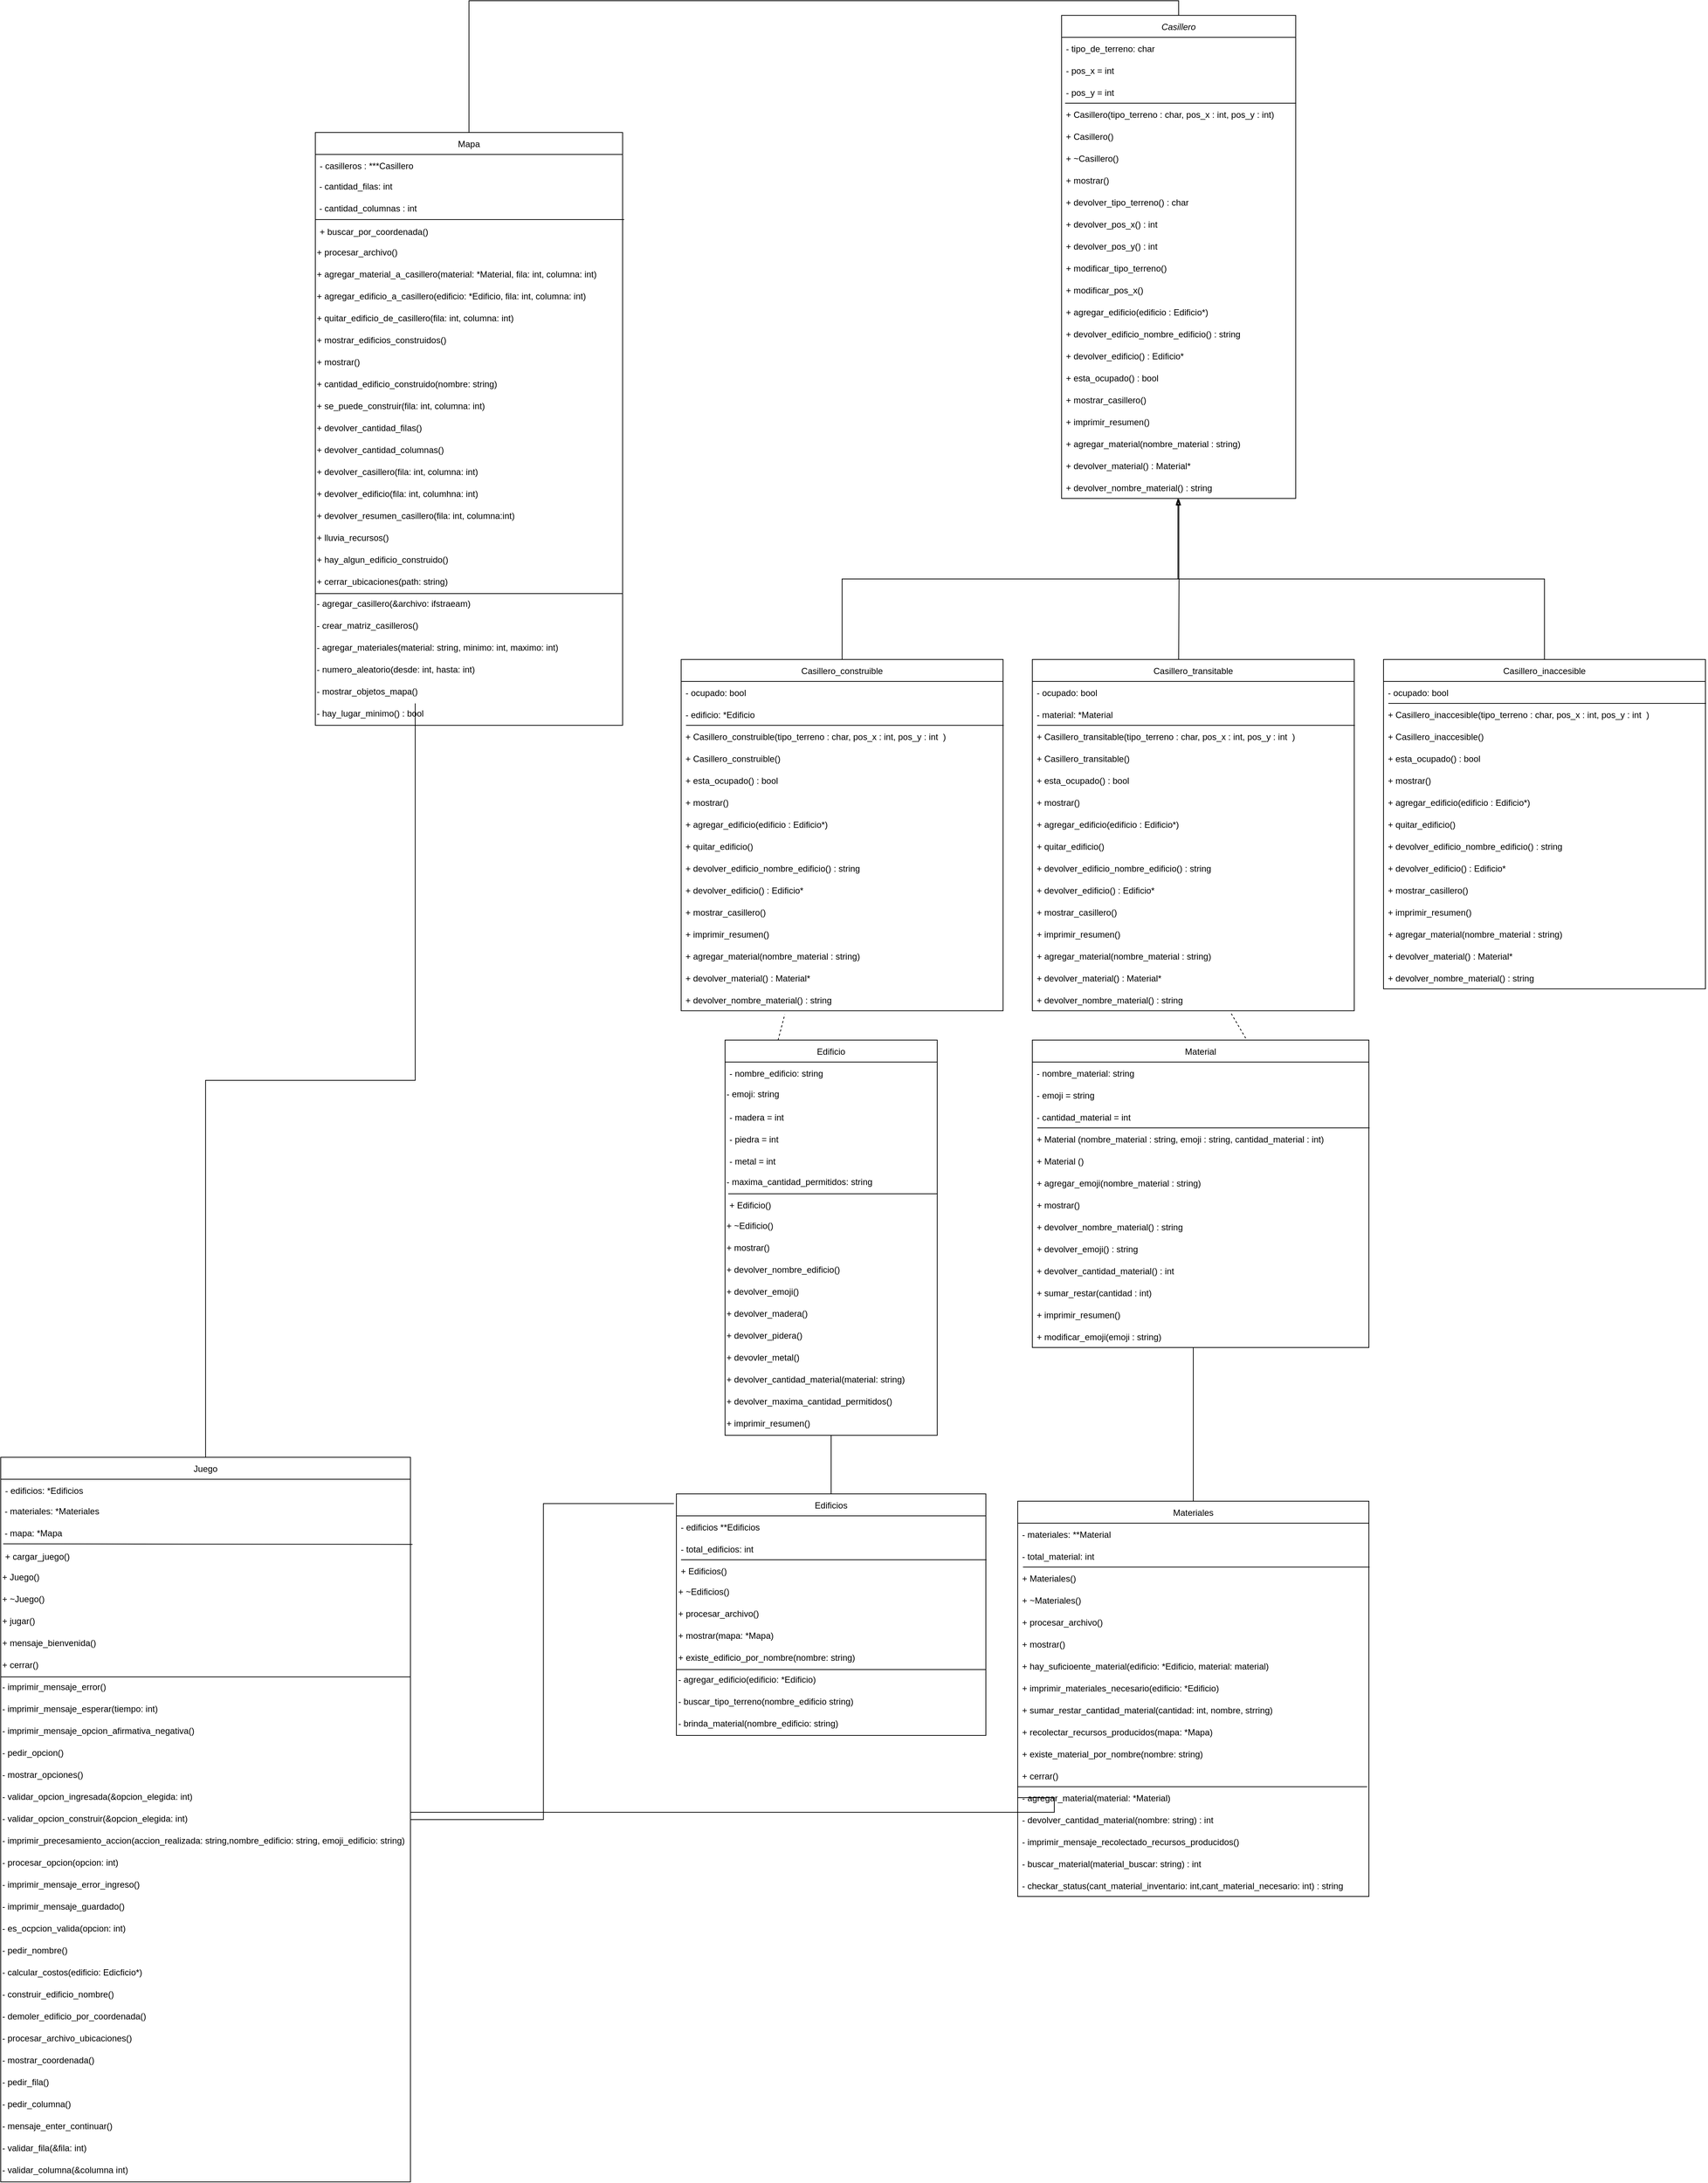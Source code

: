 <mxfile>
    <diagram id="C5RBs43oDa-KdzZeNtuy" name="Page-1">
        <mxGraphModel dx="2067" dy="2879" grid="1" gridSize="10" guides="1" tooltips="1" connect="1" arrows="1" fold="1" page="1" pageScale="1" pageWidth="827" pageHeight="1169" math="0" shadow="0">
            <root>
                <mxCell id="WIyWlLk6GJQsqaUBKTNV-0"/>
                <mxCell id="WIyWlLk6GJQsqaUBKTNV-1" parent="WIyWlLk6GJQsqaUBKTNV-0"/>
                <mxCell id="Kev87G5NXUICbZVva8Oe-40" style="edgeStyle=orthogonalEdgeStyle;rounded=0;orthogonalLoop=1;jettySize=auto;html=1;entryX=0.497;entryY=1.033;entryDx=0;entryDy=0;entryPerimeter=0;endArrow=blockThin;endFill=0;" parent="WIyWlLk6GJQsqaUBKTNV-1" source="xGXZ_tOPPtuFmqoxac-9-1" target="Kev87G5NXUICbZVva8Oe-25" edge="1">
                    <mxGeometry relative="1" as="geometry"/>
                </mxCell>
                <mxCell id="xGXZ_tOPPtuFmqoxac-9-1" value="Casillero_construible" style="swimlane;fontStyle=0;childLayout=stackLayout;horizontal=1;startSize=30;horizontalStack=0;resizeParent=1;resizeParentMax=0;resizeLast=0;collapsible=1;marginBottom=0;" parent="WIyWlLk6GJQsqaUBKTNV-1" vertex="1">
                    <mxGeometry x="600" y="-280" width="440" height="480" as="geometry"/>
                </mxCell>
                <mxCell id="xGXZ_tOPPtuFmqoxac-9-2" value="- ocupado: bool" style="text;strokeColor=none;fillColor=none;align=left;verticalAlign=middle;spacingLeft=4;spacingRight=4;overflow=hidden;points=[[0,0.5],[1,0.5]];portConstraint=eastwest;rotatable=0;" parent="xGXZ_tOPPtuFmqoxac-9-1" vertex="1">
                    <mxGeometry y="30" width="440" height="30" as="geometry"/>
                </mxCell>
                <mxCell id="xGXZ_tOPPtuFmqoxac-9-3" value="- edificio: *Edificio" style="text;strokeColor=none;fillColor=none;align=left;verticalAlign=middle;spacingLeft=4;spacingRight=4;overflow=hidden;points=[[0,0.5],[1,0.5]];portConstraint=eastwest;rotatable=0;" parent="xGXZ_tOPPtuFmqoxac-9-1" vertex="1">
                    <mxGeometry y="60" width="440" height="30" as="geometry"/>
                </mxCell>
                <mxCell id="xGXZ_tOPPtuFmqoxac-9-9" value="" style="endArrow=none;html=1;rounded=0;entryX=1.002;entryY=0;entryDx=0;entryDy=0;entryPerimeter=0;exitX=0.015;exitY=0;exitDx=0;exitDy=0;exitPerimeter=0;" parent="xGXZ_tOPPtuFmqoxac-9-1" source="xGXZ_tOPPtuFmqoxac-9-8" target="xGXZ_tOPPtuFmqoxac-9-8" edge="1">
                    <mxGeometry width="50" height="50" relative="1" as="geometry">
                        <mxPoint y="179" as="sourcePoint"/>
                        <mxPoint x="120" y="179" as="targetPoint"/>
                    </mxGeometry>
                </mxCell>
                <mxCell id="xGXZ_tOPPtuFmqoxac-9-8" value="+ Casillero_construible(tipo_terreno : char, pos_x : int, pos_y : int  )" style="text;strokeColor=none;fillColor=none;align=left;verticalAlign=middle;spacingLeft=4;spacingRight=4;overflow=hidden;points=[[0,0.5],[1,0.5]];portConstraint=eastwest;rotatable=0;" parent="xGXZ_tOPPtuFmqoxac-9-1" vertex="1">
                    <mxGeometry y="90" width="440" height="30" as="geometry"/>
                </mxCell>
                <mxCell id="Kev87G5NXUICbZVva8Oe-29" value="+ Casillero_construible()" style="text;strokeColor=none;fillColor=none;align=left;verticalAlign=middle;spacingLeft=4;spacingRight=4;overflow=hidden;points=[[0,0.5],[1,0.5]];portConstraint=eastwest;rotatable=0;" parent="xGXZ_tOPPtuFmqoxac-9-1" vertex="1">
                    <mxGeometry y="120" width="440" height="30" as="geometry"/>
                </mxCell>
                <mxCell id="xGXZ_tOPPtuFmqoxac-9-10" value="+ esta_ocupado() : bool" style="text;strokeColor=none;fillColor=none;align=left;verticalAlign=middle;spacingLeft=4;spacingRight=4;overflow=hidden;points=[[0,0.5],[1,0.5]];portConstraint=eastwest;rotatable=0;" parent="xGXZ_tOPPtuFmqoxac-9-1" vertex="1">
                    <mxGeometry y="150" width="440" height="30" as="geometry"/>
                </mxCell>
                <mxCell id="Kev87G5NXUICbZVva8Oe-30" value="+ mostrar()" style="text;strokeColor=none;fillColor=none;align=left;verticalAlign=middle;spacingLeft=4;spacingRight=4;overflow=hidden;points=[[0,0.5],[1,0.5]];portConstraint=eastwest;rotatable=0;" parent="xGXZ_tOPPtuFmqoxac-9-1" vertex="1">
                    <mxGeometry y="180" width="440" height="30" as="geometry"/>
                </mxCell>
                <mxCell id="Kev87G5NXUICbZVva8Oe-31" value="+ agregar_edificio(edificio : Edificio*)" style="text;strokeColor=none;fillColor=none;align=left;verticalAlign=middle;spacingLeft=4;spacingRight=4;overflow=hidden;points=[[0,0.5],[1,0.5]];portConstraint=eastwest;rotatable=0;" parent="xGXZ_tOPPtuFmqoxac-9-1" vertex="1">
                    <mxGeometry y="210" width="440" height="30" as="geometry"/>
                </mxCell>
                <mxCell id="Kev87G5NXUICbZVva8Oe-17" value="+ quitar_edificio()" style="text;strokeColor=none;fillColor=none;align=left;verticalAlign=middle;spacingLeft=4;spacingRight=4;overflow=hidden;points=[[0,0.5],[1,0.5]];portConstraint=eastwest;rotatable=0;" parent="xGXZ_tOPPtuFmqoxac-9-1" vertex="1">
                    <mxGeometry y="240" width="440" height="30" as="geometry"/>
                </mxCell>
                <mxCell id="Kev87G5NXUICbZVva8Oe-32" value="+ devolver_edificio_nombre_edificio() : string" style="text;strokeColor=none;fillColor=none;align=left;verticalAlign=middle;spacingLeft=4;spacingRight=4;overflow=hidden;points=[[0,0.5],[1,0.5]];portConstraint=eastwest;rotatable=0;" parent="xGXZ_tOPPtuFmqoxac-9-1" vertex="1">
                    <mxGeometry y="270" width="440" height="30" as="geometry"/>
                </mxCell>
                <mxCell id="Kev87G5NXUICbZVva8Oe-33" value="+ devolver_edificio() : Edificio*" style="text;strokeColor=none;fillColor=none;align=left;verticalAlign=middle;spacingLeft=4;spacingRight=4;overflow=hidden;points=[[0,0.5],[1,0.5]];portConstraint=eastwest;rotatable=0;" parent="xGXZ_tOPPtuFmqoxac-9-1" vertex="1">
                    <mxGeometry y="300" width="440" height="30" as="geometry"/>
                </mxCell>
                <mxCell id="Kev87G5NXUICbZVva8Oe-35" value="+ mostrar_casillero()" style="text;strokeColor=none;fillColor=none;align=left;verticalAlign=middle;spacingLeft=4;spacingRight=4;overflow=hidden;points=[[0,0.5],[1,0.5]];portConstraint=eastwest;rotatable=0;" parent="xGXZ_tOPPtuFmqoxac-9-1" vertex="1">
                    <mxGeometry y="330" width="440" height="30" as="geometry"/>
                </mxCell>
                <mxCell id="Kev87G5NXUICbZVva8Oe-36" value="+ imprimir_resumen()" style="text;strokeColor=none;fillColor=none;align=left;verticalAlign=middle;spacingLeft=4;spacingRight=4;overflow=hidden;points=[[0,0.5],[1,0.5]];portConstraint=eastwest;rotatable=0;" parent="xGXZ_tOPPtuFmqoxac-9-1" vertex="1">
                    <mxGeometry y="360" width="440" height="30" as="geometry"/>
                </mxCell>
                <mxCell id="Kev87G5NXUICbZVva8Oe-37" value="+ agregar_material(nombre_material : string)" style="text;strokeColor=none;fillColor=none;align=left;verticalAlign=middle;spacingLeft=4;spacingRight=4;overflow=hidden;points=[[0,0.5],[1,0.5]];portConstraint=eastwest;rotatable=0;" parent="xGXZ_tOPPtuFmqoxac-9-1" vertex="1">
                    <mxGeometry y="390" width="440" height="30" as="geometry"/>
                </mxCell>
                <mxCell id="Kev87G5NXUICbZVva8Oe-39" value="+ devolver_material() : Material*" style="text;strokeColor=none;fillColor=none;align=left;verticalAlign=middle;spacingLeft=4;spacingRight=4;overflow=hidden;points=[[0,0.5],[1,0.5]];portConstraint=eastwest;rotatable=0;" parent="xGXZ_tOPPtuFmqoxac-9-1" vertex="1">
                    <mxGeometry y="420" width="440" height="30" as="geometry"/>
                </mxCell>
                <mxCell id="Kev87G5NXUICbZVva8Oe-38" value="+ devolver_nombre_material() : string" style="text;strokeColor=none;fillColor=none;align=left;verticalAlign=middle;spacingLeft=4;spacingRight=4;overflow=hidden;points=[[0,0.5],[1,0.5]];portConstraint=eastwest;rotatable=0;fontStyle=0" parent="xGXZ_tOPPtuFmqoxac-9-1" vertex="1">
                    <mxGeometry y="450" width="440" height="30" as="geometry"/>
                </mxCell>
                <mxCell id="2" style="edgeStyle=orthogonalEdgeStyle;rounded=0;orthogonalLoop=1;jettySize=auto;html=1;entryX=0.5;entryY=0;entryDx=0;entryDy=0;endArrow=none;endFill=0;exitX=0.5;exitY=0;exitDx=0;exitDy=0;" parent="WIyWlLk6GJQsqaUBKTNV-1" source="xGXZ_tOPPtuFmqoxac-9-15" target="xGXZ_tOPPtuFmqoxac-9-216" edge="1">
                    <mxGeometry relative="1" as="geometry"/>
                </mxCell>
                <mxCell id="xGXZ_tOPPtuFmqoxac-9-15" value="Mapa" style="swimlane;fontStyle=0;childLayout=stackLayout;horizontal=1;startSize=30;horizontalStack=0;resizeParent=1;resizeParentMax=0;resizeLast=0;collapsible=1;marginBottom=0;" parent="WIyWlLk6GJQsqaUBKTNV-1" vertex="1">
                    <mxGeometry x="100" y="-1000" width="420" height="810" as="geometry"/>
                </mxCell>
                <mxCell id="xGXZ_tOPPtuFmqoxac-9-28" value="- casilleros : ***Casillero " style="text;strokeColor=none;fillColor=none;align=left;verticalAlign=middle;spacingLeft=4;spacingRight=4;overflow=hidden;points=[[0,0.5],[1,0.5]];portConstraint=eastwest;rotatable=0;" parent="xGXZ_tOPPtuFmqoxac-9-15" vertex="1">
                    <mxGeometry y="30" width="420" height="30" as="geometry"/>
                </mxCell>
                <mxCell id="xGXZ_tOPPtuFmqoxac-9-241" value="&amp;nbsp;- cantidad_filas: int" style="text;whiteSpace=wrap;html=1;" parent="xGXZ_tOPPtuFmqoxac-9-15" vertex="1">
                    <mxGeometry y="60" width="420" height="30" as="geometry"/>
                </mxCell>
                <mxCell id="ObjNiQtIe-y4PP9NIwSY-3" value="&amp;nbsp;- cantidad_columnas : int" style="text;whiteSpace=wrap;html=1;" parent="xGXZ_tOPPtuFmqoxac-9-15" vertex="1">
                    <mxGeometry y="90" width="420" height="30" as="geometry"/>
                </mxCell>
                <mxCell id="xGXZ_tOPPtuFmqoxac-9-29" value="+ buscar_por_coordenada()" style="text;strokeColor=none;fillColor=none;align=left;verticalAlign=middle;spacingLeft=4;spacingRight=4;overflow=hidden;points=[[0,0.5],[1,0.5]];portConstraint=eastwest;rotatable=0;" parent="xGXZ_tOPPtuFmqoxac-9-15" vertex="1">
                    <mxGeometry y="120" width="420" height="30" as="geometry"/>
                </mxCell>
                <mxCell id="xGXZ_tOPPtuFmqoxac-9-21" value="" style="endArrow=none;html=1;rounded=0;entryX=1.005;entryY=-0.033;entryDx=0;entryDy=0;entryPerimeter=0;" parent="xGXZ_tOPPtuFmqoxac-9-15" target="xGXZ_tOPPtuFmqoxac-9-29" edge="1">
                    <mxGeometry width="50" height="50" relative="1" as="geometry">
                        <mxPoint y="119" as="sourcePoint"/>
                        <mxPoint x="139.44" y="60.16" as="targetPoint"/>
                        <Array as="points">
                            <mxPoint x="180" y="119"/>
                        </Array>
                    </mxGeometry>
                </mxCell>
                <mxCell id="ObjNiQtIe-y4PP9NIwSY-4" value="+ procesar_archivo()&amp;nbsp;" style="text;whiteSpace=wrap;html=1;" parent="xGXZ_tOPPtuFmqoxac-9-15" vertex="1">
                    <mxGeometry y="150" width="420" height="30" as="geometry"/>
                </mxCell>
                <mxCell id="ObjNiQtIe-y4PP9NIwSY-8" value="+ agregar_material_a_casillero(material: *Material, fila: int, columna: int)" style="text;whiteSpace=wrap;html=1;" parent="xGXZ_tOPPtuFmqoxac-9-15" vertex="1">
                    <mxGeometry y="180" width="420" height="30" as="geometry"/>
                </mxCell>
                <mxCell id="ObjNiQtIe-y4PP9NIwSY-6" value="+ agregar_edificio_a_casillero(edificio: *Edificio, fila: int, columna: int)" style="text;whiteSpace=wrap;html=1;" parent="xGXZ_tOPPtuFmqoxac-9-15" vertex="1">
                    <mxGeometry y="210" width="420" height="30" as="geometry"/>
                </mxCell>
                <mxCell id="ObjNiQtIe-y4PP9NIwSY-9" value="+ quitar_edificio_de_casillero(fila: int, columna: int)" style="text;whiteSpace=wrap;html=1;" parent="xGXZ_tOPPtuFmqoxac-9-15" vertex="1">
                    <mxGeometry y="240" width="420" height="30" as="geometry"/>
                </mxCell>
                <mxCell id="ObjNiQtIe-y4PP9NIwSY-10" value="+ mostrar_edificios_construidos()" style="text;whiteSpace=wrap;html=1;" parent="xGXZ_tOPPtuFmqoxac-9-15" vertex="1">
                    <mxGeometry y="270" width="420" height="30" as="geometry"/>
                </mxCell>
                <mxCell id="ObjNiQtIe-y4PP9NIwSY-5" value="+ mostrar()" style="text;whiteSpace=wrap;html=1;" parent="xGXZ_tOPPtuFmqoxac-9-15" vertex="1">
                    <mxGeometry y="300" width="420" height="30" as="geometry"/>
                </mxCell>
                <mxCell id="ObjNiQtIe-y4PP9NIwSY-11" value="+ cantidad_edificio_construido(nombre: string)" style="text;whiteSpace=wrap;html=1;" parent="xGXZ_tOPPtuFmqoxac-9-15" vertex="1">
                    <mxGeometry y="330" width="420" height="30" as="geometry"/>
                </mxCell>
                <mxCell id="ObjNiQtIe-y4PP9NIwSY-12" value="+ se_puede_construir(fila: int, columna: int)" style="text;whiteSpace=wrap;html=1;" parent="xGXZ_tOPPtuFmqoxac-9-15" vertex="1">
                    <mxGeometry y="360" width="420" height="30" as="geometry"/>
                </mxCell>
                <mxCell id="ObjNiQtIe-y4PP9NIwSY-13" value="+ devolver_cantidad_filas()" style="text;whiteSpace=wrap;html=1;" parent="xGXZ_tOPPtuFmqoxac-9-15" vertex="1">
                    <mxGeometry y="390" width="420" height="30" as="geometry"/>
                </mxCell>
                <mxCell id="ObjNiQtIe-y4PP9NIwSY-14" value="+ devolver_cantidad_columnas()" style="text;whiteSpace=wrap;html=1;" parent="xGXZ_tOPPtuFmqoxac-9-15" vertex="1">
                    <mxGeometry y="420" width="420" height="30" as="geometry"/>
                </mxCell>
                <mxCell id="ObjNiQtIe-y4PP9NIwSY-15" value="+ devolver_casillero(fila: int, columna: int)" style="text;whiteSpace=wrap;html=1;" parent="xGXZ_tOPPtuFmqoxac-9-15" vertex="1">
                    <mxGeometry y="450" width="420" height="30" as="geometry"/>
                </mxCell>
                <mxCell id="ObjNiQtIe-y4PP9NIwSY-17" value="+ devolver_edificio(fila: int, columhna: int)" style="text;whiteSpace=wrap;html=1;" parent="xGXZ_tOPPtuFmqoxac-9-15" vertex="1">
                    <mxGeometry y="480" width="420" height="30" as="geometry"/>
                </mxCell>
                <mxCell id="ObjNiQtIe-y4PP9NIwSY-16" value="+ devolver_resumen_casillero(fila: int, columna:int)" style="text;whiteSpace=wrap;html=1;" parent="xGXZ_tOPPtuFmqoxac-9-15" vertex="1">
                    <mxGeometry y="510" width="420" height="30" as="geometry"/>
                </mxCell>
                <mxCell id="ObjNiQtIe-y4PP9NIwSY-18" value="+ lluvia_recursos()" style="text;whiteSpace=wrap;html=1;" parent="xGXZ_tOPPtuFmqoxac-9-15" vertex="1">
                    <mxGeometry y="540" width="420" height="30" as="geometry"/>
                </mxCell>
                <mxCell id="ObjNiQtIe-y4PP9NIwSY-19" value="+ hay_algun_edificio_construido()" style="text;whiteSpace=wrap;html=1;" parent="xGXZ_tOPPtuFmqoxac-9-15" vertex="1">
                    <mxGeometry y="570" width="420" height="30" as="geometry"/>
                </mxCell>
                <mxCell id="ObjNiQtIe-y4PP9NIwSY-20" value="+ cerrar_ubicaciones(path: string)" style="text;whiteSpace=wrap;html=1;" parent="xGXZ_tOPPtuFmqoxac-9-15" vertex="1">
                    <mxGeometry y="600" width="420" height="30" as="geometry"/>
                </mxCell>
                <mxCell id="ObjNiQtIe-y4PP9NIwSY-21" value="- agregar_casillero(&amp;amp;archivo: ifstraeam)" style="text;whiteSpace=wrap;html=1;" parent="xGXZ_tOPPtuFmqoxac-9-15" vertex="1">
                    <mxGeometry y="630" width="420" height="30" as="geometry"/>
                </mxCell>
                <mxCell id="ObjNiQtIe-y4PP9NIwSY-22" value="- crear_matriz_casilleros()" style="text;whiteSpace=wrap;html=1;" parent="xGXZ_tOPPtuFmqoxac-9-15" vertex="1">
                    <mxGeometry y="660" width="420" height="30" as="geometry"/>
                </mxCell>
                <mxCell id="ObjNiQtIe-y4PP9NIwSY-24" value="- agregar_materiales(material: string, minimo: int, maximo: int)" style="text;whiteSpace=wrap;html=1;" parent="xGXZ_tOPPtuFmqoxac-9-15" vertex="1">
                    <mxGeometry y="690" width="420" height="30" as="geometry"/>
                </mxCell>
                <mxCell id="ObjNiQtIe-y4PP9NIwSY-23" value="- numero_aleatorio(desde: int, hasta: int)" style="text;whiteSpace=wrap;html=1;" parent="xGXZ_tOPPtuFmqoxac-9-15" vertex="1">
                    <mxGeometry y="720" width="420" height="30" as="geometry"/>
                </mxCell>
                <mxCell id="ObjNiQtIe-y4PP9NIwSY-25" value="- mostrar_objetos_mapa()" style="text;whiteSpace=wrap;html=1;" parent="xGXZ_tOPPtuFmqoxac-9-15" vertex="1">
                    <mxGeometry y="750" width="420" height="30" as="geometry"/>
                </mxCell>
                <mxCell id="DX40YdvMPcdN43nip_q0-65" value="" style="endArrow=none;html=1;rounded=0;entryX=1;entryY=1;entryDx=0;entryDy=0;exitX=0;exitY=0;exitDx=0;exitDy=0;" parent="xGXZ_tOPPtuFmqoxac-9-15" source="ObjNiQtIe-y4PP9NIwSY-21" target="ObjNiQtIe-y4PP9NIwSY-20" edge="1">
                    <mxGeometry width="50" height="50" relative="1" as="geometry">
                        <mxPoint x="300" y="510" as="sourcePoint"/>
                        <mxPoint x="350" y="460" as="targetPoint"/>
                    </mxGeometry>
                </mxCell>
                <mxCell id="6" value="- hay_lugar_minimo() : bool" style="text;whiteSpace=wrap;html=1;" parent="xGXZ_tOPPtuFmqoxac-9-15" vertex="1">
                    <mxGeometry y="780" width="420" height="30" as="geometry"/>
                </mxCell>
                <mxCell id="Kev87G5NXUICbZVva8Oe-44" style="edgeStyle=orthogonalEdgeStyle;rounded=0;orthogonalLoop=1;jettySize=auto;html=1;entryX=0.497;entryY=1;entryDx=0;entryDy=0;entryPerimeter=0;endArrow=blockThin;endFill=0;" parent="WIyWlLk6GJQsqaUBKTNV-1" target="Kev87G5NXUICbZVva8Oe-25" edge="1">
                    <mxGeometry relative="1" as="geometry">
                        <mxPoint x="1280" y="-280" as="sourcePoint"/>
                    </mxGeometry>
                </mxCell>
                <mxCell id="xGXZ_tOPPtuFmqoxac-9-216" value="Casillero" style="swimlane;fontStyle=2;childLayout=stackLayout;horizontal=1;startSize=30;horizontalStack=0;resizeParent=1;resizeParentMax=0;resizeLast=0;collapsible=1;marginBottom=0;" parent="WIyWlLk6GJQsqaUBKTNV-1" vertex="1">
                    <mxGeometry x="1120" y="-1160" width="320" height="660" as="geometry"/>
                </mxCell>
                <mxCell id="xGXZ_tOPPtuFmqoxac-9-217" value="- tipo_de_terreno: char" style="text;strokeColor=none;fillColor=none;align=left;verticalAlign=middle;spacingLeft=4;spacingRight=4;overflow=hidden;points=[[0,0.5],[1,0.5]];portConstraint=eastwest;rotatable=0;" parent="xGXZ_tOPPtuFmqoxac-9-216" vertex="1">
                    <mxGeometry y="30" width="320" height="30" as="geometry"/>
                </mxCell>
                <mxCell id="xGXZ_tOPPtuFmqoxac-9-218" value="- pos_x = int" style="text;strokeColor=none;fillColor=none;align=left;verticalAlign=middle;spacingLeft=4;spacingRight=4;overflow=hidden;points=[[0,0.5],[1,0.5]];portConstraint=eastwest;rotatable=0;" parent="xGXZ_tOPPtuFmqoxac-9-216" vertex="1">
                    <mxGeometry y="60" width="320" height="30" as="geometry"/>
                </mxCell>
                <mxCell id="xGXZ_tOPPtuFmqoxac-9-219" value="- pos_y = int" style="text;strokeColor=none;fillColor=none;align=left;verticalAlign=middle;spacingLeft=4;spacingRight=4;overflow=hidden;points=[[0,0.5],[1,0.5]];portConstraint=eastwest;rotatable=0;" parent="xGXZ_tOPPtuFmqoxac-9-216" vertex="1">
                    <mxGeometry y="90" width="320" height="30" as="geometry"/>
                </mxCell>
                <mxCell id="xGXZ_tOPPtuFmqoxac-9-220" value="" style="endArrow=none;html=1;rounded=0;entryX=1.002;entryY=0;entryDx=0;entryDy=0;entryPerimeter=0;exitX=0.015;exitY=0;exitDx=0;exitDy=0;exitPerimeter=0;" parent="xGXZ_tOPPtuFmqoxac-9-216" source="xGXZ_tOPPtuFmqoxac-9-221" target="xGXZ_tOPPtuFmqoxac-9-221" edge="1">
                    <mxGeometry width="50" height="50" relative="1" as="geometry">
                        <mxPoint y="179" as="sourcePoint"/>
                        <mxPoint x="120" y="179" as="targetPoint"/>
                    </mxGeometry>
                </mxCell>
                <mxCell id="xGXZ_tOPPtuFmqoxac-9-221" value="+ Casillero(tipo_terreno : char, pos_x : int, pos_y : int)" style="text;strokeColor=none;fillColor=none;align=left;verticalAlign=middle;spacingLeft=4;spacingRight=4;overflow=hidden;points=[[0,0.5],[1,0.5]];portConstraint=eastwest;rotatable=0;" parent="xGXZ_tOPPtuFmqoxac-9-216" vertex="1">
                    <mxGeometry y="120" width="320" height="30" as="geometry"/>
                </mxCell>
                <mxCell id="Kev87G5NXUICbZVva8Oe-3" value="+ Casillero()" style="text;strokeColor=none;fillColor=none;align=left;verticalAlign=middle;spacingLeft=4;spacingRight=4;overflow=hidden;points=[[0,0.5],[1,0.5]];portConstraint=eastwest;rotatable=0;" parent="xGXZ_tOPPtuFmqoxac-9-216" vertex="1">
                    <mxGeometry y="150" width="320" height="30" as="geometry"/>
                </mxCell>
                <mxCell id="Kev87G5NXUICbZVva8Oe-10" value="+ ~Casillero()" style="text;strokeColor=none;fillColor=none;align=left;verticalAlign=middle;spacingLeft=4;spacingRight=4;overflow=hidden;points=[[0,0.5],[1,0.5]];portConstraint=eastwest;rotatable=0;" parent="xGXZ_tOPPtuFmqoxac-9-216" vertex="1">
                    <mxGeometry y="180" width="320" height="30" as="geometry"/>
                </mxCell>
                <mxCell id="Kev87G5NXUICbZVva8Oe-16" value="+ mostrar()" style="text;strokeColor=none;fillColor=none;align=left;verticalAlign=middle;spacingLeft=4;spacingRight=4;overflow=hidden;points=[[0,0.5],[1,0.5]];portConstraint=eastwest;rotatable=0;" parent="xGXZ_tOPPtuFmqoxac-9-216" vertex="1">
                    <mxGeometry y="210" width="320" height="30" as="geometry"/>
                </mxCell>
                <mxCell id="Kev87G5NXUICbZVva8Oe-2" value="+ devolver_tipo_terreno() : char" style="text;strokeColor=none;fillColor=none;align=left;verticalAlign=middle;spacingLeft=4;spacingRight=4;overflow=hidden;points=[[0,0.5],[1,0.5]];portConstraint=eastwest;rotatable=0;" parent="xGXZ_tOPPtuFmqoxac-9-216" vertex="1">
                    <mxGeometry y="240" width="320" height="30" as="geometry"/>
                </mxCell>
                <mxCell id="Kev87G5NXUICbZVva8Oe-4" value="+ devolver_pos_x() : int" style="text;strokeColor=none;fillColor=none;align=left;verticalAlign=middle;spacingLeft=4;spacingRight=4;overflow=hidden;points=[[0,0.5],[1,0.5]];portConstraint=eastwest;rotatable=0;" parent="xGXZ_tOPPtuFmqoxac-9-216" vertex="1">
                    <mxGeometry y="270" width="320" height="30" as="geometry"/>
                </mxCell>
                <mxCell id="Kev87G5NXUICbZVva8Oe-11" value="+ devolver_pos_y() : int" style="text;strokeColor=none;fillColor=none;align=left;verticalAlign=middle;spacingLeft=4;spacingRight=4;overflow=hidden;points=[[0,0.5],[1,0.5]];portConstraint=eastwest;rotatable=0;" parent="xGXZ_tOPPtuFmqoxac-9-216" vertex="1">
                    <mxGeometry y="300" width="320" height="30" as="geometry"/>
                </mxCell>
                <mxCell id="Kev87G5NXUICbZVva8Oe-15" value="+ modificar_tipo_terreno() " style="text;strokeColor=none;fillColor=none;align=left;verticalAlign=middle;spacingLeft=4;spacingRight=4;overflow=hidden;points=[[0,0.5],[1,0.5]];portConstraint=eastwest;rotatable=0;" parent="xGXZ_tOPPtuFmqoxac-9-216" vertex="1">
                    <mxGeometry y="330" width="320" height="30" as="geometry"/>
                </mxCell>
                <mxCell id="Kev87G5NXUICbZVva8Oe-12" value="+ modificar_pos_x() " style="text;strokeColor=none;fillColor=none;align=left;verticalAlign=middle;spacingLeft=4;spacingRight=4;overflow=hidden;points=[[0,0.5],[1,0.5]];portConstraint=eastwest;rotatable=0;" parent="xGXZ_tOPPtuFmqoxac-9-216" vertex="1">
                    <mxGeometry y="360" width="320" height="30" as="geometry"/>
                </mxCell>
                <mxCell id="Kev87G5NXUICbZVva8Oe-13" value="+ agregar_edificio(edificio : Edificio*)" style="text;strokeColor=none;fillColor=none;align=left;verticalAlign=middle;spacingLeft=4;spacingRight=4;overflow=hidden;points=[[0,0.5],[1,0.5]];portConstraint=eastwest;rotatable=0;" parent="xGXZ_tOPPtuFmqoxac-9-216" vertex="1">
                    <mxGeometry y="390" width="320" height="30" as="geometry"/>
                </mxCell>
                <mxCell id="Kev87G5NXUICbZVva8Oe-20" value="+ devolver_edificio_nombre_edificio() : string" style="text;strokeColor=none;fillColor=none;align=left;verticalAlign=middle;spacingLeft=4;spacingRight=4;overflow=hidden;points=[[0,0.5],[1,0.5]];portConstraint=eastwest;rotatable=0;" parent="xGXZ_tOPPtuFmqoxac-9-216" vertex="1">
                    <mxGeometry y="420" width="320" height="30" as="geometry"/>
                </mxCell>
                <mxCell id="Kev87G5NXUICbZVva8Oe-24" value="+ devolver_edificio() : Edificio*" style="text;strokeColor=none;fillColor=none;align=left;verticalAlign=middle;spacingLeft=4;spacingRight=4;overflow=hidden;points=[[0,0.5],[1,0.5]];portConstraint=eastwest;rotatable=0;" parent="xGXZ_tOPPtuFmqoxac-9-216" vertex="1">
                    <mxGeometry y="450" width="320" height="30" as="geometry"/>
                </mxCell>
                <mxCell id="Kev87G5NXUICbZVva8Oe-22" value="+ esta_ocupado() : bool" style="text;strokeColor=none;fillColor=none;align=left;verticalAlign=middle;spacingLeft=4;spacingRight=4;overflow=hidden;points=[[0,0.5],[1,0.5]];portConstraint=eastwest;rotatable=0;" parent="xGXZ_tOPPtuFmqoxac-9-216" vertex="1">
                    <mxGeometry y="480" width="320" height="30" as="geometry"/>
                </mxCell>
                <mxCell id="Kev87G5NXUICbZVva8Oe-23" value="+ mostrar_casillero()" style="text;strokeColor=none;fillColor=none;align=left;verticalAlign=middle;spacingLeft=4;spacingRight=4;overflow=hidden;points=[[0,0.5],[1,0.5]];portConstraint=eastwest;rotatable=0;" parent="xGXZ_tOPPtuFmqoxac-9-216" vertex="1">
                    <mxGeometry y="510" width="320" height="30" as="geometry"/>
                </mxCell>
                <mxCell id="Kev87G5NXUICbZVva8Oe-21" value="+ imprimir_resumen()" style="text;strokeColor=none;fillColor=none;align=left;verticalAlign=middle;spacingLeft=4;spacingRight=4;overflow=hidden;points=[[0,0.5],[1,0.5]];portConstraint=eastwest;rotatable=0;" parent="xGXZ_tOPPtuFmqoxac-9-216" vertex="1">
                    <mxGeometry y="540" width="320" height="30" as="geometry"/>
                </mxCell>
                <mxCell id="Kev87G5NXUICbZVva8Oe-18" value="+ agregar_material(nombre_material : string)" style="text;strokeColor=none;fillColor=none;align=left;verticalAlign=middle;spacingLeft=4;spacingRight=4;overflow=hidden;points=[[0,0.5],[1,0.5]];portConstraint=eastwest;rotatable=0;" parent="xGXZ_tOPPtuFmqoxac-9-216" vertex="1">
                    <mxGeometry y="570" width="320" height="30" as="geometry"/>
                </mxCell>
                <mxCell id="Kev87G5NXUICbZVva8Oe-19" value="+ devolver_material() : Material*" style="text;strokeColor=none;fillColor=none;align=left;verticalAlign=middle;spacingLeft=4;spacingRight=4;overflow=hidden;points=[[0,0.5],[1,0.5]];portConstraint=eastwest;rotatable=0;" parent="xGXZ_tOPPtuFmqoxac-9-216" vertex="1">
                    <mxGeometry y="600" width="320" height="30" as="geometry"/>
                </mxCell>
                <mxCell id="Kev87G5NXUICbZVva8Oe-25" value="+ devolver_nombre_material() : string" style="text;strokeColor=none;fillColor=none;align=left;verticalAlign=middle;spacingLeft=4;spacingRight=4;overflow=hidden;points=[[0,0.5],[1,0.5]];portConstraint=eastwest;rotatable=0;fontStyle=0" parent="xGXZ_tOPPtuFmqoxac-9-216" vertex="1">
                    <mxGeometry y="630" width="320" height="30" as="geometry"/>
                </mxCell>
                <mxCell id="xGXZ_tOPPtuFmqoxac-9-227" value="Edificio" style="swimlane;fontStyle=0;childLayout=stackLayout;horizontal=1;startSize=30;horizontalStack=0;resizeParent=1;resizeParentMax=0;resizeLast=0;collapsible=1;marginBottom=0;" parent="WIyWlLk6GJQsqaUBKTNV-1" vertex="1">
                    <mxGeometry x="660" y="240" width="290" height="540" as="geometry"/>
                </mxCell>
                <mxCell id="xGXZ_tOPPtuFmqoxac-9-228" value="- nombre_edificio: string" style="text;strokeColor=none;fillColor=none;align=left;verticalAlign=middle;spacingLeft=4;spacingRight=4;overflow=hidden;points=[[0,0.5],[1,0.5]];portConstraint=eastwest;rotatable=0;" parent="xGXZ_tOPPtuFmqoxac-9-227" vertex="1">
                    <mxGeometry y="30" width="290" height="30" as="geometry"/>
                </mxCell>
                <mxCell id="DX40YdvMPcdN43nip_q0-66" value="- emoji: string" style="text;whiteSpace=wrap;html=1;" parent="xGXZ_tOPPtuFmqoxac-9-227" vertex="1">
                    <mxGeometry y="60" width="290" height="30" as="geometry"/>
                </mxCell>
                <mxCell id="xGXZ_tOPPtuFmqoxac-9-229" value="- madera = int" style="text;strokeColor=none;fillColor=none;align=left;verticalAlign=middle;spacingLeft=4;spacingRight=4;overflow=hidden;points=[[0,0.5],[1,0.5]];portConstraint=eastwest;rotatable=0;" parent="xGXZ_tOPPtuFmqoxac-9-227" vertex="1">
                    <mxGeometry y="90" width="290" height="30" as="geometry"/>
                </mxCell>
                <mxCell id="xGXZ_tOPPtuFmqoxac-9-230" value="- piedra = int" style="text;strokeColor=none;fillColor=none;align=left;verticalAlign=middle;spacingLeft=4;spacingRight=4;overflow=hidden;points=[[0,0.5],[1,0.5]];portConstraint=eastwest;rotatable=0;" parent="xGXZ_tOPPtuFmqoxac-9-227" vertex="1">
                    <mxGeometry y="120" width="290" height="30" as="geometry"/>
                </mxCell>
                <mxCell id="xGXZ_tOPPtuFmqoxac-9-231" value="" style="endArrow=none;html=1;rounded=0;entryX=1.002;entryY=0;entryDx=0;entryDy=0;entryPerimeter=0;exitX=0.015;exitY=0;exitDx=0;exitDy=0;exitPerimeter=0;" parent="xGXZ_tOPPtuFmqoxac-9-227" source="xGXZ_tOPPtuFmqoxac-9-232" target="xGXZ_tOPPtuFmqoxac-9-232" edge="1">
                    <mxGeometry width="50" height="50" relative="1" as="geometry">
                        <mxPoint y="179" as="sourcePoint"/>
                        <mxPoint x="120" y="179" as="targetPoint"/>
                    </mxGeometry>
                </mxCell>
                <mxCell id="xGXZ_tOPPtuFmqoxac-9-234" value="- metal = int" style="text;strokeColor=none;fillColor=none;align=left;verticalAlign=middle;spacingLeft=4;spacingRight=4;overflow=hidden;points=[[0,0.5],[1,0.5]];portConstraint=eastwest;rotatable=0;" parent="xGXZ_tOPPtuFmqoxac-9-227" vertex="1">
                    <mxGeometry y="150" width="290" height="30" as="geometry"/>
                </mxCell>
                <mxCell id="DX40YdvMPcdN43nip_q0-67" value="- maxima_cantidad_permitidos: string" style="text;whiteSpace=wrap;html=1;" parent="xGXZ_tOPPtuFmqoxac-9-227" vertex="1">
                    <mxGeometry y="180" width="290" height="30" as="geometry"/>
                </mxCell>
                <mxCell id="xGXZ_tOPPtuFmqoxac-9-232" value="+ Edificio()" style="text;strokeColor=none;fillColor=none;align=left;verticalAlign=middle;spacingLeft=4;spacingRight=4;overflow=hidden;points=[[0,0.5],[1,0.5]];portConstraint=eastwest;rotatable=0;" parent="xGXZ_tOPPtuFmqoxac-9-227" vertex="1">
                    <mxGeometry y="210" width="290" height="30" as="geometry"/>
                </mxCell>
                <mxCell id="DX40YdvMPcdN43nip_q0-68" value="+ ~Edificio()" style="text;whiteSpace=wrap;html=1;" parent="xGXZ_tOPPtuFmqoxac-9-227" vertex="1">
                    <mxGeometry y="240" width="290" height="30" as="geometry"/>
                </mxCell>
                <mxCell id="DX40YdvMPcdN43nip_q0-69" value="+ mostrar()" style="text;whiteSpace=wrap;html=1;" parent="xGXZ_tOPPtuFmqoxac-9-227" vertex="1">
                    <mxGeometry y="270" width="290" height="30" as="geometry"/>
                </mxCell>
                <mxCell id="DX40YdvMPcdN43nip_q0-70" value="+ devolver_nombre_edificio()" style="text;whiteSpace=wrap;html=1;" parent="xGXZ_tOPPtuFmqoxac-9-227" vertex="1">
                    <mxGeometry y="300" width="290" height="30" as="geometry"/>
                </mxCell>
                <mxCell id="DX40YdvMPcdN43nip_q0-71" value="+ devolver_emoji()" style="text;whiteSpace=wrap;html=1;" parent="xGXZ_tOPPtuFmqoxac-9-227" vertex="1">
                    <mxGeometry y="330" width="290" height="30" as="geometry"/>
                </mxCell>
                <mxCell id="DX40YdvMPcdN43nip_q0-72" value="+ devolver_madera()" style="text;whiteSpace=wrap;html=1;" parent="xGXZ_tOPPtuFmqoxac-9-227" vertex="1">
                    <mxGeometry y="360" width="290" height="30" as="geometry"/>
                </mxCell>
                <mxCell id="DX40YdvMPcdN43nip_q0-73" value="+ devolver_pidera()" style="text;whiteSpace=wrap;html=1;" parent="xGXZ_tOPPtuFmqoxac-9-227" vertex="1">
                    <mxGeometry y="390" width="290" height="30" as="geometry"/>
                </mxCell>
                <mxCell id="DX40YdvMPcdN43nip_q0-74" value="+ devovler_metal()" style="text;whiteSpace=wrap;html=1;" parent="xGXZ_tOPPtuFmqoxac-9-227" vertex="1">
                    <mxGeometry y="420" width="290" height="30" as="geometry"/>
                </mxCell>
                <mxCell id="DX40YdvMPcdN43nip_q0-75" value="+ devolver_cantidad_material(material: string)" style="text;whiteSpace=wrap;html=1;" parent="xGXZ_tOPPtuFmqoxac-9-227" vertex="1">
                    <mxGeometry y="450" width="290" height="30" as="geometry"/>
                </mxCell>
                <mxCell id="DX40YdvMPcdN43nip_q0-76" value="+ devolver_maxima_cantidad_permitidos()" style="text;whiteSpace=wrap;html=1;" parent="xGXZ_tOPPtuFmqoxac-9-227" vertex="1">
                    <mxGeometry y="480" width="290" height="30" as="geometry"/>
                </mxCell>
                <mxCell id="DX40YdvMPcdN43nip_q0-77" value="+ imprimir_resumen()" style="text;whiteSpace=wrap;html=1;" parent="xGXZ_tOPPtuFmqoxac-9-227" vertex="1">
                    <mxGeometry y="510" width="290" height="30" as="geometry"/>
                </mxCell>
                <mxCell id="xGXZ_tOPPtuFmqoxac-9-243" value="Material" style="swimlane;fontStyle=0;childLayout=stackLayout;horizontal=1;startSize=30;horizontalStack=0;resizeParent=1;resizeParentMax=0;resizeLast=0;collapsible=1;marginBottom=0;" parent="WIyWlLk6GJQsqaUBKTNV-1" vertex="1">
                    <mxGeometry x="1080" y="240" width="460" height="420" as="geometry"/>
                </mxCell>
                <mxCell id="xGXZ_tOPPtuFmqoxac-9-244" value="- nombre_material: string" style="text;strokeColor=none;fillColor=none;align=left;verticalAlign=middle;spacingLeft=4;spacingRight=4;overflow=hidden;points=[[0,0.5],[1,0.5]];portConstraint=eastwest;rotatable=0;" parent="xGXZ_tOPPtuFmqoxac-9-243" vertex="1">
                    <mxGeometry y="30" width="460" height="30" as="geometry"/>
                </mxCell>
                <mxCell id="Kev87G5NXUICbZVva8Oe-109" value="- emoji = string" style="text;strokeColor=none;fillColor=none;align=left;verticalAlign=middle;spacingLeft=4;spacingRight=4;overflow=hidden;points=[[0,0.5],[1,0.5]];portConstraint=eastwest;rotatable=0;" parent="xGXZ_tOPPtuFmqoxac-9-243" vertex="1">
                    <mxGeometry y="60" width="460" height="30" as="geometry"/>
                </mxCell>
                <mxCell id="xGXZ_tOPPtuFmqoxac-9-245" value="- cantidad_material = int" style="text;strokeColor=none;fillColor=none;align=left;verticalAlign=middle;spacingLeft=4;spacingRight=4;overflow=hidden;points=[[0,0.5],[1,0.5]];portConstraint=eastwest;rotatable=0;" parent="xGXZ_tOPPtuFmqoxac-9-243" vertex="1">
                    <mxGeometry y="90" width="460" height="30" as="geometry"/>
                </mxCell>
                <mxCell id="xGXZ_tOPPtuFmqoxac-9-247" value="" style="endArrow=none;html=1;rounded=0;entryX=1.002;entryY=0;entryDx=0;entryDy=0;entryPerimeter=0;exitX=0.015;exitY=0;exitDx=0;exitDy=0;exitPerimeter=0;" parent="xGXZ_tOPPtuFmqoxac-9-243" source="xGXZ_tOPPtuFmqoxac-9-250" target="xGXZ_tOPPtuFmqoxac-9-250" edge="1">
                    <mxGeometry width="50" height="50" relative="1" as="geometry">
                        <mxPoint y="179" as="sourcePoint"/>
                        <mxPoint x="120" y="179" as="targetPoint"/>
                    </mxGeometry>
                </mxCell>
                <mxCell id="xGXZ_tOPPtuFmqoxac-9-250" value="+ Material (nombre_material : string, emoji : string, cantidad_material : int)" style="text;strokeColor=none;fillColor=none;align=left;verticalAlign=middle;spacingLeft=4;spacingRight=4;overflow=hidden;points=[[0,0.5],[1,0.5]];portConstraint=eastwest;rotatable=0;" parent="xGXZ_tOPPtuFmqoxac-9-243" vertex="1">
                    <mxGeometry y="120" width="460" height="30" as="geometry"/>
                </mxCell>
                <mxCell id="Kev87G5NXUICbZVva8Oe-110" value="+ Material ()" style="text;strokeColor=none;fillColor=none;align=left;verticalAlign=middle;spacingLeft=4;spacingRight=4;overflow=hidden;points=[[0,0.5],[1,0.5]];portConstraint=eastwest;rotatable=0;" parent="xGXZ_tOPPtuFmqoxac-9-243" vertex="1">
                    <mxGeometry y="150" width="460" height="30" as="geometry"/>
                </mxCell>
                <mxCell id="Kev87G5NXUICbZVva8Oe-108" value="+ agregar_emoji(nombre_material : string)" style="text;strokeColor=none;fillColor=none;align=left;verticalAlign=middle;spacingLeft=4;spacingRight=4;overflow=hidden;points=[[0,0.5],[1,0.5]];portConstraint=eastwest;rotatable=0;" parent="xGXZ_tOPPtuFmqoxac-9-243" vertex="1">
                    <mxGeometry y="180" width="460" height="30" as="geometry"/>
                </mxCell>
                <mxCell id="Kev87G5NXUICbZVva8Oe-117" value="+ mostrar()" style="text;strokeColor=none;fillColor=none;align=left;verticalAlign=middle;spacingLeft=4;spacingRight=4;overflow=hidden;points=[[0,0.5],[1,0.5]];portConstraint=eastwest;rotatable=0;" parent="xGXZ_tOPPtuFmqoxac-9-243" vertex="1">
                    <mxGeometry y="210" width="460" height="30" as="geometry"/>
                </mxCell>
                <mxCell id="Kev87G5NXUICbZVva8Oe-119" value="+ devolver_nombre_material() : string" style="text;strokeColor=none;fillColor=none;align=left;verticalAlign=middle;spacingLeft=4;spacingRight=4;overflow=hidden;points=[[0,0.5],[1,0.5]];portConstraint=eastwest;rotatable=0;" parent="xGXZ_tOPPtuFmqoxac-9-243" vertex="1">
                    <mxGeometry y="240" width="460" height="30" as="geometry"/>
                </mxCell>
                <mxCell id="Kev87G5NXUICbZVva8Oe-120" value="+ devolver_emoji() : string" style="text;strokeColor=none;fillColor=none;align=left;verticalAlign=middle;spacingLeft=4;spacingRight=4;overflow=hidden;points=[[0,0.5],[1,0.5]];portConstraint=eastwest;rotatable=0;" parent="xGXZ_tOPPtuFmqoxac-9-243" vertex="1">
                    <mxGeometry y="270" width="460" height="30" as="geometry"/>
                </mxCell>
                <mxCell id="Kev87G5NXUICbZVva8Oe-122" value="+ devolver_cantidad_material() : int" style="text;strokeColor=none;fillColor=none;align=left;verticalAlign=middle;spacingLeft=4;spacingRight=4;overflow=hidden;points=[[0,0.5],[1,0.5]];portConstraint=eastwest;rotatable=0;" parent="xGXZ_tOPPtuFmqoxac-9-243" vertex="1">
                    <mxGeometry y="300" width="460" height="30" as="geometry"/>
                </mxCell>
                <mxCell id="Kev87G5NXUICbZVva8Oe-121" value="+ sumar_restar(cantidad : int)" style="text;strokeColor=none;fillColor=none;align=left;verticalAlign=middle;spacingLeft=4;spacingRight=4;overflow=hidden;points=[[0,0.5],[1,0.5]];portConstraint=eastwest;rotatable=0;" parent="xGXZ_tOPPtuFmqoxac-9-243" vertex="1">
                    <mxGeometry y="330" width="460" height="30" as="geometry"/>
                </mxCell>
                <mxCell id="Kev87G5NXUICbZVva8Oe-118" value="+ imprimir_resumen()" style="text;strokeColor=none;fillColor=none;align=left;verticalAlign=middle;spacingLeft=4;spacingRight=4;overflow=hidden;points=[[0,0.5],[1,0.5]];portConstraint=eastwest;rotatable=0;" parent="xGXZ_tOPPtuFmqoxac-9-243" vertex="1">
                    <mxGeometry y="360" width="460" height="30" as="geometry"/>
                </mxCell>
                <mxCell id="Kev87G5NXUICbZVva8Oe-116" value="+ modificar_emoji(emoji : string)" style="text;strokeColor=none;fillColor=none;align=left;verticalAlign=middle;spacingLeft=4;spacingRight=4;overflow=hidden;points=[[0,0.5],[1,0.5]];portConstraint=eastwest;rotatable=0;" parent="xGXZ_tOPPtuFmqoxac-9-243" vertex="1">
                    <mxGeometry y="390" width="460" height="30" as="geometry"/>
                </mxCell>
                <mxCell id="4" style="edgeStyle=orthogonalEdgeStyle;rounded=0;orthogonalLoop=1;jettySize=auto;html=1;endArrow=none;endFill=0;entryX=0.325;entryY=1;entryDx=0;entryDy=0;entryPerimeter=0;" parent="WIyWlLk6GJQsqaUBKTNV-1" source="xGXZ_tOPPtuFmqoxac-9-253" target="ObjNiQtIe-y4PP9NIwSY-25" edge="1">
                    <mxGeometry relative="1" as="geometry">
                        <mxPoint x="240" y="-210" as="targetPoint"/>
                    </mxGeometry>
                </mxCell>
                <mxCell id="5" style="edgeStyle=orthogonalEdgeStyle;rounded=0;orthogonalLoop=1;jettySize=auto;html=1;entryX=-0.008;entryY=0.04;entryDx=0;entryDy=0;entryPerimeter=0;endArrow=none;endFill=0;" parent="WIyWlLk6GJQsqaUBKTNV-1" source="xGXZ_tOPPtuFmqoxac-9-253" target="DX40YdvMPcdN43nip_q0-47" edge="1">
                    <mxGeometry relative="1" as="geometry"/>
                </mxCell>
                <mxCell id="xGXZ_tOPPtuFmqoxac-9-253" value="Juego" style="swimlane;fontStyle=0;childLayout=stackLayout;horizontal=1;startSize=30;horizontalStack=0;resizeParent=1;resizeParentMax=0;resizeLast=0;collapsible=1;marginBottom=0;" parent="WIyWlLk6GJQsqaUBKTNV-1" vertex="1">
                    <mxGeometry x="-330" y="810" width="560" height="990" as="geometry"/>
                </mxCell>
                <mxCell id="xGXZ_tOPPtuFmqoxac-9-254" value="- edificios: *Edificios " style="text;strokeColor=none;fillColor=none;align=left;verticalAlign=middle;spacingLeft=4;spacingRight=4;overflow=hidden;points=[[0,0.5],[1,0.5]];portConstraint=eastwest;rotatable=0;" parent="xGXZ_tOPPtuFmqoxac-9-253" vertex="1">
                    <mxGeometry y="30" width="560" height="30" as="geometry"/>
                </mxCell>
                <UserObject label="&amp;nbsp;- materiales: *Materiales" link="https://github.com/Rbartoncello/tp_2_ayp2" id="DX40YdvMPcdN43nip_q0-0">
                    <mxCell style="text;whiteSpace=wrap;html=1;" parent="xGXZ_tOPPtuFmqoxac-9-253" vertex="1">
                        <mxGeometry y="60" width="560" height="30" as="geometry"/>
                    </mxCell>
                </UserObject>
                <mxCell id="DX40YdvMPcdN43nip_q0-1" value="&amp;nbsp;- mapa: *Mapa" style="text;whiteSpace=wrap;html=1;" parent="xGXZ_tOPPtuFmqoxac-9-253" vertex="1">
                    <mxGeometry y="90" width="560" height="30" as="geometry"/>
                </mxCell>
                <mxCell id="xGXZ_tOPPtuFmqoxac-9-256" value="+ cargar_juego()" style="text;strokeColor=none;fillColor=none;align=left;verticalAlign=middle;spacingLeft=4;spacingRight=4;overflow=hidden;points=[[0,0.5],[1,0.5]];portConstraint=eastwest;rotatable=0;" parent="xGXZ_tOPPtuFmqoxac-9-253" vertex="1">
                    <mxGeometry y="120" width="560" height="30" as="geometry"/>
                </mxCell>
                <mxCell id="xGXZ_tOPPtuFmqoxac-9-257" value="" style="endArrow=none;html=1;rounded=0;entryX=1.005;entryY=-0.033;entryDx=0;entryDy=0;entryPerimeter=0;exitX=0.006;exitY=-0.058;exitDx=0;exitDy=0;exitPerimeter=0;" parent="xGXZ_tOPPtuFmqoxac-9-253" source="xGXZ_tOPPtuFmqoxac-9-256" target="xGXZ_tOPPtuFmqoxac-9-256" edge="1">
                    <mxGeometry width="50" height="50" relative="1" as="geometry">
                        <mxPoint y="90" as="sourcePoint"/>
                        <mxPoint x="139.44" y="60.16" as="targetPoint"/>
                    </mxGeometry>
                </mxCell>
                <mxCell id="DX40YdvMPcdN43nip_q0-2" value="+ Juego()" style="text;whiteSpace=wrap;html=1;" parent="xGXZ_tOPPtuFmqoxac-9-253" vertex="1">
                    <mxGeometry y="150" width="560" height="30" as="geometry"/>
                </mxCell>
                <mxCell id="DX40YdvMPcdN43nip_q0-4" value="+ ~Juego()" style="text;whiteSpace=wrap;html=1;" parent="xGXZ_tOPPtuFmqoxac-9-253" vertex="1">
                    <mxGeometry y="180" width="560" height="30" as="geometry"/>
                </mxCell>
                <mxCell id="DX40YdvMPcdN43nip_q0-5" value="+ jugar()" style="text;whiteSpace=wrap;html=1;" parent="xGXZ_tOPPtuFmqoxac-9-253" vertex="1">
                    <mxGeometry y="210" width="560" height="30" as="geometry"/>
                </mxCell>
                <mxCell id="DX40YdvMPcdN43nip_q0-6" value="+ mensaje_bienvenida()" style="text;whiteSpace=wrap;html=1;" parent="xGXZ_tOPPtuFmqoxac-9-253" vertex="1">
                    <mxGeometry y="240" width="560" height="30" as="geometry"/>
                </mxCell>
                <mxCell id="DX40YdvMPcdN43nip_q0-7" value="+ cerrar()" style="text;whiteSpace=wrap;html=1;" parent="xGXZ_tOPPtuFmqoxac-9-253" vertex="1">
                    <mxGeometry y="270" width="560" height="30" as="geometry"/>
                </mxCell>
                <mxCell id="DX40YdvMPcdN43nip_q0-8" value="- imprimir_mensaje_error()" style="text;whiteSpace=wrap;html=1;" parent="xGXZ_tOPPtuFmqoxac-9-253" vertex="1">
                    <mxGeometry y="300" width="560" height="30" as="geometry"/>
                </mxCell>
                <mxCell id="DX40YdvMPcdN43nip_q0-9" value="- imprimir_mensaje_esperar(tiempo: int)" style="text;whiteSpace=wrap;html=1;" parent="xGXZ_tOPPtuFmqoxac-9-253" vertex="1">
                    <mxGeometry y="330" width="560" height="30" as="geometry"/>
                </mxCell>
                <mxCell id="DX40YdvMPcdN43nip_q0-10" value="- imprimir_mensaje_opcion_afirmativa_negativa()" style="text;whiteSpace=wrap;html=1;" parent="xGXZ_tOPPtuFmqoxac-9-253" vertex="1">
                    <mxGeometry y="360" width="560" height="30" as="geometry"/>
                </mxCell>
                <mxCell id="DX40YdvMPcdN43nip_q0-12" value="- pedir_opcion()" style="text;whiteSpace=wrap;html=1;" parent="xGXZ_tOPPtuFmqoxac-9-253" vertex="1">
                    <mxGeometry y="390" width="560" height="30" as="geometry"/>
                </mxCell>
                <mxCell id="DX40YdvMPcdN43nip_q0-11" value="- mostrar_opciones()" style="text;whiteSpace=wrap;html=1;" parent="xGXZ_tOPPtuFmqoxac-9-253" vertex="1">
                    <mxGeometry y="420" width="560" height="30" as="geometry"/>
                </mxCell>
                <mxCell id="DX40YdvMPcdN43nip_q0-13" value="- validar_opcion_ingresada(&amp;amp;opcion_elegida: int)" style="text;whiteSpace=wrap;html=1;" parent="xGXZ_tOPPtuFmqoxac-9-253" vertex="1">
                    <mxGeometry y="450" width="560" height="30" as="geometry"/>
                </mxCell>
                <mxCell id="DX40YdvMPcdN43nip_q0-14" value="- validar_opcion_construir(&amp;amp;opcion_elegida: int)" style="text;whiteSpace=wrap;html=1;" parent="xGXZ_tOPPtuFmqoxac-9-253" vertex="1">
                    <mxGeometry y="480" width="560" height="30" as="geometry"/>
                </mxCell>
                <mxCell id="10" value="- imprimir_precesamiento_accion(accion_realizada: string,nombre_edificio: string, emoji_edificio: string)" style="text;whiteSpace=wrap;html=1;" vertex="1" parent="xGXZ_tOPPtuFmqoxac-9-253">
                    <mxGeometry y="510" width="560" height="30" as="geometry"/>
                </mxCell>
                <mxCell id="DX40YdvMPcdN43nip_q0-15" value="- procesar_opcion(opcion: int)" style="text;whiteSpace=wrap;html=1;" parent="xGXZ_tOPPtuFmqoxac-9-253" vertex="1">
                    <mxGeometry y="540" width="560" height="30" as="geometry"/>
                </mxCell>
                <mxCell id="DX40YdvMPcdN43nip_q0-17" value="- imprimir_mensaje_error_ingreso()" style="text;whiteSpace=wrap;html=1;" parent="xGXZ_tOPPtuFmqoxac-9-253" vertex="1">
                    <mxGeometry y="570" width="560" height="30" as="geometry"/>
                </mxCell>
                <mxCell id="DX40YdvMPcdN43nip_q0-16" value="- imprimir_mensaje_guardado()" style="text;whiteSpace=wrap;html=1;" parent="xGXZ_tOPPtuFmqoxac-9-253" vertex="1">
                    <mxGeometry y="600" width="560" height="30" as="geometry"/>
                </mxCell>
                <mxCell id="DX40YdvMPcdN43nip_q0-18" value="- es_ocpcion_valida(opcion: int)" style="text;whiteSpace=wrap;html=1;" parent="xGXZ_tOPPtuFmqoxac-9-253" vertex="1">
                    <mxGeometry y="630" width="560" height="30" as="geometry"/>
                </mxCell>
                <mxCell id="DX40YdvMPcdN43nip_q0-19" value="- pedir_nombre()" style="text;whiteSpace=wrap;html=1;" parent="xGXZ_tOPPtuFmqoxac-9-253" vertex="1">
                    <mxGeometry y="660" width="560" height="30" as="geometry"/>
                </mxCell>
                <mxCell id="DX40YdvMPcdN43nip_q0-20" value="- calcular_costos(edificio: Edicficio*)" style="text;whiteSpace=wrap;html=1;" parent="xGXZ_tOPPtuFmqoxac-9-253" vertex="1">
                    <mxGeometry y="690" width="560" height="30" as="geometry"/>
                </mxCell>
                <mxCell id="DX40YdvMPcdN43nip_q0-21" value="- construir_edificio_nombre()" style="text;whiteSpace=wrap;html=1;" parent="xGXZ_tOPPtuFmqoxac-9-253" vertex="1">
                    <mxGeometry y="720" width="560" height="30" as="geometry"/>
                </mxCell>
                <mxCell id="DX40YdvMPcdN43nip_q0-22" value="- demoler_edificio_por_coordenada()" style="text;whiteSpace=wrap;html=1;" parent="xGXZ_tOPPtuFmqoxac-9-253" vertex="1">
                    <mxGeometry y="750" width="560" height="30" as="geometry"/>
                </mxCell>
                <mxCell id="DX40YdvMPcdN43nip_q0-24" value="- procesar_archivo_ubicaciones()" style="text;whiteSpace=wrap;html=1;" parent="xGXZ_tOPPtuFmqoxac-9-253" vertex="1">
                    <mxGeometry y="780" width="560" height="30" as="geometry"/>
                </mxCell>
                <mxCell id="DX40YdvMPcdN43nip_q0-23" value="- mostrar_coordenada()" style="text;whiteSpace=wrap;html=1;" parent="xGXZ_tOPPtuFmqoxac-9-253" vertex="1">
                    <mxGeometry y="810" width="560" height="30" as="geometry"/>
                </mxCell>
                <mxCell id="DX40YdvMPcdN43nip_q0-25" value="- pedir_fila()" style="text;whiteSpace=wrap;html=1;" parent="xGXZ_tOPPtuFmqoxac-9-253" vertex="1">
                    <mxGeometry y="840" width="560" height="30" as="geometry"/>
                </mxCell>
                <mxCell id="DX40YdvMPcdN43nip_q0-27" value="- pedir_columna()" style="text;whiteSpace=wrap;html=1;" parent="xGXZ_tOPPtuFmqoxac-9-253" vertex="1">
                    <mxGeometry y="870" width="560" height="30" as="geometry"/>
                </mxCell>
                <mxCell id="DX40YdvMPcdN43nip_q0-26" value="- mensaje_enter_continuar()" style="text;whiteSpace=wrap;html=1;" parent="xGXZ_tOPPtuFmqoxac-9-253" vertex="1">
                    <mxGeometry y="900" width="560" height="30" as="geometry"/>
                </mxCell>
                <mxCell id="DX40YdvMPcdN43nip_q0-28" value="- validar_fila(&amp;amp;fila: int)" style="text;whiteSpace=wrap;html=1;" parent="xGXZ_tOPPtuFmqoxac-9-253" vertex="1">
                    <mxGeometry y="930" width="560" height="30" as="geometry"/>
                </mxCell>
                <mxCell id="DX40YdvMPcdN43nip_q0-29" value="- validar_columna(&amp;amp;columna int)" style="text;whiteSpace=wrap;html=1;" parent="xGXZ_tOPPtuFmqoxac-9-253" vertex="1">
                    <mxGeometry y="960" width="560" height="30" as="geometry"/>
                </mxCell>
                <mxCell id="DX40YdvMPcdN43nip_q0-62" value="" style="endArrow=none;html=1;rounded=0;exitX=0;exitY=0;exitDx=0;exitDy=0;entryX=1;entryY=0;entryDx=0;entryDy=0;" parent="xGXZ_tOPPtuFmqoxac-9-253" source="DX40YdvMPcdN43nip_q0-8" target="DX40YdvMPcdN43nip_q0-8" edge="1">
                    <mxGeometry width="50" height="50" relative="1" as="geometry">
                        <mxPoint x="400" y="485" as="sourcePoint"/>
                        <mxPoint x="450" y="435" as="targetPoint"/>
                    </mxGeometry>
                </mxCell>
                <mxCell id="1" style="edgeStyle=orthogonalEdgeStyle;rounded=0;orthogonalLoop=1;jettySize=auto;html=1;endArrow=none;endFill=0;entryX=0.482;entryY=1;entryDx=0;entryDy=0;entryPerimeter=0;" parent="WIyWlLk6GJQsqaUBKTNV-1" source="DX40YdvMPcdN43nip_q0-30" target="Kev87G5NXUICbZVva8Oe-116" edge="1">
                    <mxGeometry relative="1" as="geometry">
                        <mxPoint x="1300" y="700" as="targetPoint"/>
                        <Array as="points">
                            <mxPoint x="1300" y="660"/>
                        </Array>
                    </mxGeometry>
                </mxCell>
                <mxCell id="DX40YdvMPcdN43nip_q0-30" value="Materiales" style="swimlane;fontStyle=0;childLayout=stackLayout;horizontal=1;startSize=30;horizontalStack=0;resizeParent=1;resizeParentMax=0;resizeLast=0;collapsible=1;marginBottom=0;" parent="WIyWlLk6GJQsqaUBKTNV-1" vertex="1">
                    <mxGeometry x="1060" y="870" width="480" height="540" as="geometry"/>
                </mxCell>
                <mxCell id="DX40YdvMPcdN43nip_q0-31" value="- materiales: **Material" style="text;strokeColor=none;fillColor=none;align=left;verticalAlign=middle;spacingLeft=4;spacingRight=4;overflow=hidden;points=[[0,0.5],[1,0.5]];portConstraint=eastwest;rotatable=0;" parent="DX40YdvMPcdN43nip_q0-30" vertex="1">
                    <mxGeometry y="30" width="480" height="30" as="geometry"/>
                </mxCell>
                <mxCell id="DX40YdvMPcdN43nip_q0-32" value="- total_material: int" style="text;strokeColor=none;fillColor=none;align=left;verticalAlign=middle;spacingLeft=4;spacingRight=4;overflow=hidden;points=[[0,0.5],[1,0.5]];portConstraint=eastwest;rotatable=0;" parent="DX40YdvMPcdN43nip_q0-30" vertex="1">
                    <mxGeometry y="60" width="480" height="30" as="geometry"/>
                </mxCell>
                <mxCell id="DX40YdvMPcdN43nip_q0-33" value="" style="endArrow=none;html=1;rounded=0;entryX=1.002;entryY=0;entryDx=0;entryDy=0;entryPerimeter=0;exitX=0.015;exitY=0;exitDx=0;exitDy=0;exitPerimeter=0;" parent="DX40YdvMPcdN43nip_q0-30" source="DX40YdvMPcdN43nip_q0-34" target="DX40YdvMPcdN43nip_q0-34" edge="1">
                    <mxGeometry width="50" height="50" relative="1" as="geometry">
                        <mxPoint y="179" as="sourcePoint"/>
                        <mxPoint x="120" y="179" as="targetPoint"/>
                    </mxGeometry>
                </mxCell>
                <mxCell id="DX40YdvMPcdN43nip_q0-34" value="+ Materiales()" style="text;strokeColor=none;fillColor=none;align=left;verticalAlign=middle;spacingLeft=4;spacingRight=4;overflow=hidden;points=[[0,0.5],[1,0.5]];portConstraint=eastwest;rotatable=0;" parent="DX40YdvMPcdN43nip_q0-30" vertex="1">
                    <mxGeometry y="90" width="480" height="30" as="geometry"/>
                </mxCell>
                <mxCell id="DX40YdvMPcdN43nip_q0-35" value="+ ~Materiales() " style="text;strokeColor=none;fillColor=none;align=left;verticalAlign=middle;spacingLeft=4;spacingRight=4;overflow=hidden;points=[[0,0.5],[1,0.5]];portConstraint=eastwest;rotatable=0;" parent="DX40YdvMPcdN43nip_q0-30" vertex="1">
                    <mxGeometry y="120" width="480" height="30" as="geometry"/>
                </mxCell>
                <mxCell id="DX40YdvMPcdN43nip_q0-36" value="+ procesar_archivo()" style="text;strokeColor=none;fillColor=none;align=left;verticalAlign=middle;spacingLeft=4;spacingRight=4;overflow=hidden;points=[[0,0.5],[1,0.5]];portConstraint=eastwest;rotatable=0;" parent="DX40YdvMPcdN43nip_q0-30" vertex="1">
                    <mxGeometry y="150" width="480" height="30" as="geometry"/>
                </mxCell>
                <mxCell id="DX40YdvMPcdN43nip_q0-37" value="+ mostrar()" style="text;strokeColor=none;fillColor=none;align=left;verticalAlign=middle;spacingLeft=4;spacingRight=4;overflow=hidden;points=[[0,0.5],[1,0.5]];portConstraint=eastwest;rotatable=0;" parent="DX40YdvMPcdN43nip_q0-30" vertex="1">
                    <mxGeometry y="180" width="480" height="30" as="geometry"/>
                </mxCell>
                <mxCell id="9" value="+ hay_suficioente_material(edificio: *Edificio, material: material)" style="text;strokeColor=none;fillColor=none;align=left;verticalAlign=middle;spacingLeft=4;spacingRight=4;overflow=hidden;points=[[0,0.5],[1,0.5]];portConstraint=eastwest;rotatable=0;" vertex="1" parent="DX40YdvMPcdN43nip_q0-30">
                    <mxGeometry y="210" width="480" height="30" as="geometry"/>
                </mxCell>
                <mxCell id="DX40YdvMPcdN43nip_q0-39" value="+ imprimir_materiales_necesario(edificio: *Edificio)" style="text;strokeColor=none;fillColor=none;align=left;verticalAlign=middle;spacingLeft=4;spacingRight=4;overflow=hidden;points=[[0,0.5],[1,0.5]];portConstraint=eastwest;rotatable=0;" parent="DX40YdvMPcdN43nip_q0-30" vertex="1">
                    <mxGeometry y="240" width="480" height="30" as="geometry"/>
                </mxCell>
                <mxCell id="DX40YdvMPcdN43nip_q0-40" value="+ sumar_restar_cantidad_material(cantidad: int, nombre, strring)" style="text;strokeColor=none;fillColor=none;align=left;verticalAlign=middle;spacingLeft=4;spacingRight=4;overflow=hidden;points=[[0,0.5],[1,0.5]];portConstraint=eastwest;rotatable=0;" parent="DX40YdvMPcdN43nip_q0-30" vertex="1">
                    <mxGeometry y="270" width="480" height="30" as="geometry"/>
                </mxCell>
                <mxCell id="DX40YdvMPcdN43nip_q0-41" value="+ recolectar_recursos_producidos(mapa: *Mapa)" style="text;strokeColor=none;fillColor=none;align=left;verticalAlign=middle;spacingLeft=4;spacingRight=4;overflow=hidden;points=[[0,0.5],[1,0.5]];portConstraint=eastwest;rotatable=0;" parent="DX40YdvMPcdN43nip_q0-30" vertex="1">
                    <mxGeometry y="300" width="480" height="30" as="geometry"/>
                </mxCell>
                <mxCell id="DX40YdvMPcdN43nip_q0-43" value="+ existe_material_por_nombre(nombre: string)" style="text;strokeColor=none;fillColor=none;align=left;verticalAlign=middle;spacingLeft=4;spacingRight=4;overflow=hidden;points=[[0,0.5],[1,0.5]];portConstraint=eastwest;rotatable=0;" parent="DX40YdvMPcdN43nip_q0-30" vertex="1">
                    <mxGeometry y="330" width="480" height="30" as="geometry"/>
                </mxCell>
                <mxCell id="DX40YdvMPcdN43nip_q0-44" value="+ cerrar()" style="text;strokeColor=none;fillColor=none;align=left;verticalAlign=middle;spacingLeft=4;spacingRight=4;overflow=hidden;points=[[0,0.5],[1,0.5]];portConstraint=eastwest;rotatable=0;" parent="DX40YdvMPcdN43nip_q0-30" vertex="1">
                    <mxGeometry y="360" width="480" height="30" as="geometry"/>
                </mxCell>
                <mxCell id="DX40YdvMPcdN43nip_q0-45" value="- agregar_material(material: *Material)" style="text;strokeColor=none;fillColor=none;align=left;verticalAlign=middle;spacingLeft=4;spacingRight=4;overflow=hidden;points=[[0,0.5],[1,0.5]];portConstraint=eastwest;rotatable=0;" parent="DX40YdvMPcdN43nip_q0-30" vertex="1">
                    <mxGeometry y="390" width="480" height="30" as="geometry"/>
                </mxCell>
                <mxCell id="DX40YdvMPcdN43nip_q0-38" value="- devolver_cantidad_material(nombre: string) : int" style="text;strokeColor=none;fillColor=none;align=left;verticalAlign=middle;spacingLeft=4;spacingRight=4;overflow=hidden;points=[[0,0.5],[1,0.5]];portConstraint=eastwest;rotatable=0;" parent="DX40YdvMPcdN43nip_q0-30" vertex="1">
                    <mxGeometry y="420" width="480" height="30" as="geometry"/>
                </mxCell>
                <mxCell id="DX40YdvMPcdN43nip_q0-46" value="- imprimir_mensaje_recolectado_recursos_producidos()" style="text;strokeColor=none;fillColor=none;align=left;verticalAlign=middle;spacingLeft=4;spacingRight=4;overflow=hidden;points=[[0,0.5],[1,0.5]];portConstraint=eastwest;rotatable=0;" parent="DX40YdvMPcdN43nip_q0-30" vertex="1">
                    <mxGeometry y="450" width="480" height="30" as="geometry"/>
                </mxCell>
                <mxCell id="DX40YdvMPcdN43nip_q0-63" value="" style="endArrow=none;html=1;rounded=0;exitX=0.001;exitY=0.004;exitDx=0;exitDy=0;exitPerimeter=0;entryX=0.995;entryY=0.004;entryDx=0;entryDy=0;entryPerimeter=0;" parent="DX40YdvMPcdN43nip_q0-30" source="DX40YdvMPcdN43nip_q0-45" target="DX40YdvMPcdN43nip_q0-45" edge="1">
                    <mxGeometry width="50" height="50" relative="1" as="geometry">
                        <mxPoint x="20" y="470" as="sourcePoint"/>
                        <mxPoint x="70" y="420" as="targetPoint"/>
                    </mxGeometry>
                </mxCell>
                <mxCell id="DX40YdvMPcdN43nip_q0-42" value="- buscar_material(material_buscar: string) : int" style="text;strokeColor=none;fillColor=none;align=left;verticalAlign=middle;spacingLeft=4;spacingRight=4;overflow=hidden;points=[[0,0.5],[1,0.5]];portConstraint=eastwest;rotatable=0;" parent="DX40YdvMPcdN43nip_q0-30" vertex="1">
                    <mxGeometry y="480" width="480" height="30" as="geometry"/>
                </mxCell>
                <mxCell id="7" value="- checkar_status(cant_material_inventario: int,cant_material_necesario: int) : string" style="text;strokeColor=none;fillColor=none;align=left;verticalAlign=middle;spacingLeft=4;spacingRight=4;overflow=hidden;points=[[0,0.5],[1,0.5]];portConstraint=eastwest;rotatable=0;" vertex="1" parent="DX40YdvMPcdN43nip_q0-30">
                    <mxGeometry y="510" width="480" height="30" as="geometry"/>
                </mxCell>
                <mxCell id="0" style="edgeStyle=orthogonalEdgeStyle;rounded=0;orthogonalLoop=1;jettySize=auto;html=1;endArrow=none;endFill=0;" parent="WIyWlLk6GJQsqaUBKTNV-1" source="DX40YdvMPcdN43nip_q0-47" target="DX40YdvMPcdN43nip_q0-77" edge="1">
                    <mxGeometry relative="1" as="geometry"/>
                </mxCell>
                <mxCell id="DX40YdvMPcdN43nip_q0-47" value="Edificios" style="swimlane;fontStyle=0;childLayout=stackLayout;horizontal=1;startSize=30;horizontalStack=0;resizeParent=1;resizeParentMax=0;resizeLast=0;collapsible=1;marginBottom=0;" parent="WIyWlLk6GJQsqaUBKTNV-1" vertex="1">
                    <mxGeometry x="593.5" y="860" width="423" height="330" as="geometry"/>
                </mxCell>
                <mxCell id="DX40YdvMPcdN43nip_q0-48" value="- edificios **Edificios" style="text;strokeColor=none;fillColor=none;align=left;verticalAlign=middle;spacingLeft=4;spacingRight=4;overflow=hidden;points=[[0,0.5],[1,0.5]];portConstraint=eastwest;rotatable=0;" parent="DX40YdvMPcdN43nip_q0-47" vertex="1">
                    <mxGeometry y="30" width="423" height="30" as="geometry"/>
                </mxCell>
                <mxCell id="DX40YdvMPcdN43nip_q0-49" value="- total_edificios: int" style="text;strokeColor=none;fillColor=none;align=left;verticalAlign=middle;spacingLeft=4;spacingRight=4;overflow=hidden;points=[[0,0.5],[1,0.5]];portConstraint=eastwest;rotatable=0;" parent="DX40YdvMPcdN43nip_q0-47" vertex="1">
                    <mxGeometry y="60" width="423" height="30" as="geometry"/>
                </mxCell>
                <mxCell id="DX40YdvMPcdN43nip_q0-50" value="" style="endArrow=none;html=1;rounded=0;entryX=1.002;entryY=0;entryDx=0;entryDy=0;entryPerimeter=0;exitX=0.015;exitY=0;exitDx=0;exitDy=0;exitPerimeter=0;" parent="DX40YdvMPcdN43nip_q0-47" source="DX40YdvMPcdN43nip_q0-51" target="DX40YdvMPcdN43nip_q0-51" edge="1">
                    <mxGeometry width="50" height="50" relative="1" as="geometry">
                        <mxPoint y="179" as="sourcePoint"/>
                        <mxPoint x="120" y="179" as="targetPoint"/>
                    </mxGeometry>
                </mxCell>
                <mxCell id="DX40YdvMPcdN43nip_q0-51" value="+ Edificios()" style="text;strokeColor=none;fillColor=none;align=left;verticalAlign=middle;spacingLeft=4;spacingRight=4;overflow=hidden;points=[[0,0.5],[1,0.5]];portConstraint=eastwest;rotatable=0;" parent="DX40YdvMPcdN43nip_q0-47" vertex="1">
                    <mxGeometry y="90" width="423" height="30" as="geometry"/>
                </mxCell>
                <mxCell id="DX40YdvMPcdN43nip_q0-52" value="+ ~Edificios()" style="text;whiteSpace=wrap;html=1;" parent="DX40YdvMPcdN43nip_q0-47" vertex="1">
                    <mxGeometry y="120" width="423" height="30" as="geometry"/>
                </mxCell>
                <mxCell id="DX40YdvMPcdN43nip_q0-53" value="+ procesar_archivo()" style="text;whiteSpace=wrap;html=1;" parent="DX40YdvMPcdN43nip_q0-47" vertex="1">
                    <mxGeometry y="150" width="423" height="30" as="geometry"/>
                </mxCell>
                <mxCell id="DX40YdvMPcdN43nip_q0-54" value="+ mostrar(mapa: *Mapa)" style="text;whiteSpace=wrap;html=1;" parent="DX40YdvMPcdN43nip_q0-47" vertex="1">
                    <mxGeometry y="180" width="423" height="30" as="geometry"/>
                </mxCell>
                <mxCell id="DX40YdvMPcdN43nip_q0-55" value="+ existe_edificio_por_nombre(nombre: string)" style="text;whiteSpace=wrap;html=1;" parent="DX40YdvMPcdN43nip_q0-47" vertex="1">
                    <mxGeometry y="210" width="423" height="30" as="geometry"/>
                </mxCell>
                <mxCell id="DX40YdvMPcdN43nip_q0-56" value="- agregar_edificio(edificio: *Edificio)" style="text;whiteSpace=wrap;html=1;" parent="DX40YdvMPcdN43nip_q0-47" vertex="1">
                    <mxGeometry y="240" width="423" height="30" as="geometry"/>
                </mxCell>
                <mxCell id="DX40YdvMPcdN43nip_q0-57" value="- buscar_tipo_terreno(nombre_edificio string)" style="text;whiteSpace=wrap;html=1;" parent="DX40YdvMPcdN43nip_q0-47" vertex="1">
                    <mxGeometry y="270" width="423" height="30" as="geometry"/>
                </mxCell>
                <mxCell id="DX40YdvMPcdN43nip_q0-58" value="- brinda_material(nombre_edificio: string)" style="text;whiteSpace=wrap;html=1;" parent="DX40YdvMPcdN43nip_q0-47" vertex="1">
                    <mxGeometry y="300" width="423" height="30" as="geometry"/>
                </mxCell>
                <mxCell id="DX40YdvMPcdN43nip_q0-64" value="" style="endArrow=none;html=1;rounded=0;entryX=0;entryY=0;entryDx=0;entryDy=0;exitX=1;exitY=0;exitDx=0;exitDy=0;" parent="DX40YdvMPcdN43nip_q0-47" source="DX40YdvMPcdN43nip_q0-56" target="DX40YdvMPcdN43nip_q0-56" edge="1">
                    <mxGeometry width="50" height="50" relative="1" as="geometry">
                        <mxPoint x="-427" y="470" as="sourcePoint"/>
                        <mxPoint x="-377" y="420" as="targetPoint"/>
                    </mxGeometry>
                </mxCell>
                <mxCell id="Kev87G5NXUICbZVva8Oe-73" value="Casillero_transitable" style="swimlane;fontStyle=0;childLayout=stackLayout;horizontal=1;startSize=30;horizontalStack=0;resizeParent=1;resizeParentMax=0;resizeLast=0;collapsible=1;marginBottom=0;" parent="WIyWlLk6GJQsqaUBKTNV-1" vertex="1">
                    <mxGeometry x="1080" y="-280" width="440" height="480" as="geometry"/>
                </mxCell>
                <mxCell id="Kev87G5NXUICbZVva8Oe-74" value="- ocupado: bool" style="text;strokeColor=none;fillColor=none;align=left;verticalAlign=middle;spacingLeft=4;spacingRight=4;overflow=hidden;points=[[0,0.5],[1,0.5]];portConstraint=eastwest;rotatable=0;" parent="Kev87G5NXUICbZVva8Oe-73" vertex="1">
                    <mxGeometry y="30" width="440" height="30" as="geometry"/>
                </mxCell>
                <mxCell id="Kev87G5NXUICbZVva8Oe-75" value="- material: *Material" style="text;strokeColor=none;fillColor=none;align=left;verticalAlign=middle;spacingLeft=4;spacingRight=4;overflow=hidden;points=[[0,0.5],[1,0.5]];portConstraint=eastwest;rotatable=0;" parent="Kev87G5NXUICbZVva8Oe-73" vertex="1">
                    <mxGeometry y="60" width="440" height="30" as="geometry"/>
                </mxCell>
                <mxCell id="Kev87G5NXUICbZVva8Oe-76" value="" style="endArrow=none;html=1;rounded=0;entryX=1.002;entryY=0;entryDx=0;entryDy=0;entryPerimeter=0;exitX=0.015;exitY=0;exitDx=0;exitDy=0;exitPerimeter=0;" parent="Kev87G5NXUICbZVva8Oe-73" source="Kev87G5NXUICbZVva8Oe-77" target="Kev87G5NXUICbZVva8Oe-77" edge="1">
                    <mxGeometry width="50" height="50" relative="1" as="geometry">
                        <mxPoint y="179" as="sourcePoint"/>
                        <mxPoint x="120" y="179" as="targetPoint"/>
                    </mxGeometry>
                </mxCell>
                <mxCell id="Kev87G5NXUICbZVva8Oe-77" value="+ Casillero_transitable(tipo_terreno : char, pos_x : int, pos_y : int  )" style="text;strokeColor=none;fillColor=none;align=left;verticalAlign=middle;spacingLeft=4;spacingRight=4;overflow=hidden;points=[[0,0.5],[1,0.5]];portConstraint=eastwest;rotatable=0;" parent="Kev87G5NXUICbZVva8Oe-73" vertex="1">
                    <mxGeometry y="90" width="440" height="30" as="geometry"/>
                </mxCell>
                <mxCell id="Kev87G5NXUICbZVva8Oe-78" value="+ Casillero_transitable()" style="text;strokeColor=none;fillColor=none;align=left;verticalAlign=middle;spacingLeft=4;spacingRight=4;overflow=hidden;points=[[0,0.5],[1,0.5]];portConstraint=eastwest;rotatable=0;" parent="Kev87G5NXUICbZVva8Oe-73" vertex="1">
                    <mxGeometry y="120" width="440" height="30" as="geometry"/>
                </mxCell>
                <mxCell id="Kev87G5NXUICbZVva8Oe-79" value="+ esta_ocupado() : bool" style="text;strokeColor=none;fillColor=none;align=left;verticalAlign=middle;spacingLeft=4;spacingRight=4;overflow=hidden;points=[[0,0.5],[1,0.5]];portConstraint=eastwest;rotatable=0;" parent="Kev87G5NXUICbZVva8Oe-73" vertex="1">
                    <mxGeometry y="150" width="440" height="30" as="geometry"/>
                </mxCell>
                <mxCell id="Kev87G5NXUICbZVva8Oe-80" value="+ mostrar()" style="text;strokeColor=none;fillColor=none;align=left;verticalAlign=middle;spacingLeft=4;spacingRight=4;overflow=hidden;points=[[0,0.5],[1,0.5]];portConstraint=eastwest;rotatable=0;" parent="Kev87G5NXUICbZVva8Oe-73" vertex="1">
                    <mxGeometry y="180" width="440" height="30" as="geometry"/>
                </mxCell>
                <mxCell id="Kev87G5NXUICbZVva8Oe-81" value="+ agregar_edificio(edificio : Edificio*)" style="text;strokeColor=none;fillColor=none;align=left;verticalAlign=middle;spacingLeft=4;spacingRight=4;overflow=hidden;points=[[0,0.5],[1,0.5]];portConstraint=eastwest;rotatable=0;" parent="Kev87G5NXUICbZVva8Oe-73" vertex="1">
                    <mxGeometry y="210" width="440" height="30" as="geometry"/>
                </mxCell>
                <mxCell id="Kev87G5NXUICbZVva8Oe-82" value="+ quitar_edificio()" style="text;strokeColor=none;fillColor=none;align=left;verticalAlign=middle;spacingLeft=4;spacingRight=4;overflow=hidden;points=[[0,0.5],[1,0.5]];portConstraint=eastwest;rotatable=0;" parent="Kev87G5NXUICbZVva8Oe-73" vertex="1">
                    <mxGeometry y="240" width="440" height="30" as="geometry"/>
                </mxCell>
                <mxCell id="Kev87G5NXUICbZVva8Oe-83" value="+ devolver_edificio_nombre_edificio() : string" style="text;strokeColor=none;fillColor=none;align=left;verticalAlign=middle;spacingLeft=4;spacingRight=4;overflow=hidden;points=[[0,0.5],[1,0.5]];portConstraint=eastwest;rotatable=0;" parent="Kev87G5NXUICbZVva8Oe-73" vertex="1">
                    <mxGeometry y="270" width="440" height="30" as="geometry"/>
                </mxCell>
                <mxCell id="Kev87G5NXUICbZVva8Oe-84" value="+ devolver_edificio() : Edificio*" style="text;strokeColor=none;fillColor=none;align=left;verticalAlign=middle;spacingLeft=4;spacingRight=4;overflow=hidden;points=[[0,0.5],[1,0.5]];portConstraint=eastwest;rotatable=0;" parent="Kev87G5NXUICbZVva8Oe-73" vertex="1">
                    <mxGeometry y="300" width="440" height="30" as="geometry"/>
                </mxCell>
                <mxCell id="Kev87G5NXUICbZVva8Oe-85" value="+ mostrar_casillero()" style="text;strokeColor=none;fillColor=none;align=left;verticalAlign=middle;spacingLeft=4;spacingRight=4;overflow=hidden;points=[[0,0.5],[1,0.5]];portConstraint=eastwest;rotatable=0;" parent="Kev87G5NXUICbZVva8Oe-73" vertex="1">
                    <mxGeometry y="330" width="440" height="30" as="geometry"/>
                </mxCell>
                <mxCell id="Kev87G5NXUICbZVva8Oe-86" value="+ imprimir_resumen()" style="text;strokeColor=none;fillColor=none;align=left;verticalAlign=middle;spacingLeft=4;spacingRight=4;overflow=hidden;points=[[0,0.5],[1,0.5]];portConstraint=eastwest;rotatable=0;" parent="Kev87G5NXUICbZVva8Oe-73" vertex="1">
                    <mxGeometry y="360" width="440" height="30" as="geometry"/>
                </mxCell>
                <mxCell id="Kev87G5NXUICbZVva8Oe-87" value="+ agregar_material(nombre_material : string)" style="text;strokeColor=none;fillColor=none;align=left;verticalAlign=middle;spacingLeft=4;spacingRight=4;overflow=hidden;points=[[0,0.5],[1,0.5]];portConstraint=eastwest;rotatable=0;" parent="Kev87G5NXUICbZVva8Oe-73" vertex="1">
                    <mxGeometry y="390" width="440" height="30" as="geometry"/>
                </mxCell>
                <mxCell id="Kev87G5NXUICbZVva8Oe-88" value="+ devolver_material() : Material*" style="text;strokeColor=none;fillColor=none;align=left;verticalAlign=middle;spacingLeft=4;spacingRight=4;overflow=hidden;points=[[0,0.5],[1,0.5]];portConstraint=eastwest;rotatable=0;" parent="Kev87G5NXUICbZVva8Oe-73" vertex="1">
                    <mxGeometry y="420" width="440" height="30" as="geometry"/>
                </mxCell>
                <mxCell id="Kev87G5NXUICbZVva8Oe-89" value="+ devolver_nombre_material() : string" style="text;strokeColor=none;fillColor=none;align=left;verticalAlign=middle;spacingLeft=4;spacingRight=4;overflow=hidden;points=[[0,0.5],[1,0.5]];portConstraint=eastwest;rotatable=0;fontStyle=0" parent="Kev87G5NXUICbZVva8Oe-73" vertex="1">
                    <mxGeometry y="450" width="440" height="30" as="geometry"/>
                </mxCell>
                <mxCell id="Kev87G5NXUICbZVva8Oe-107" style="edgeStyle=orthogonalEdgeStyle;rounded=0;orthogonalLoop=1;jettySize=auto;html=1;entryX=0.501;entryY=1.028;entryDx=0;entryDy=0;entryPerimeter=0;endArrow=blockThin;endFill=0;" parent="WIyWlLk6GJQsqaUBKTNV-1" source="Kev87G5NXUICbZVva8Oe-90" target="Kev87G5NXUICbZVva8Oe-25" edge="1">
                    <mxGeometry relative="1" as="geometry"/>
                </mxCell>
                <mxCell id="Kev87G5NXUICbZVva8Oe-90" value="Casillero_inaccesible" style="swimlane;fontStyle=0;childLayout=stackLayout;horizontal=1;startSize=30;horizontalStack=0;resizeParent=1;resizeParentMax=0;resizeLast=0;collapsible=1;marginBottom=0;" parent="WIyWlLk6GJQsqaUBKTNV-1" vertex="1">
                    <mxGeometry x="1560" y="-280" width="440" height="450" as="geometry">
                        <mxRectangle x="1560" y="-280" width="150" height="30" as="alternateBounds"/>
                    </mxGeometry>
                </mxCell>
                <mxCell id="Kev87G5NXUICbZVva8Oe-91" value="- ocupado: bool" style="text;strokeColor=none;fillColor=none;align=left;verticalAlign=middle;spacingLeft=4;spacingRight=4;overflow=hidden;points=[[0,0.5],[1,0.5]];portConstraint=eastwest;rotatable=0;" parent="Kev87G5NXUICbZVva8Oe-90" vertex="1">
                    <mxGeometry y="30" width="440" height="30" as="geometry"/>
                </mxCell>
                <mxCell id="Kev87G5NXUICbZVva8Oe-93" value="" style="endArrow=none;html=1;rounded=0;entryX=1.002;entryY=0;entryDx=0;entryDy=0;entryPerimeter=0;exitX=0.015;exitY=0;exitDx=0;exitDy=0;exitPerimeter=0;" parent="Kev87G5NXUICbZVva8Oe-90" source="Kev87G5NXUICbZVva8Oe-94" target="Kev87G5NXUICbZVva8Oe-94" edge="1">
                    <mxGeometry width="50" height="50" relative="1" as="geometry">
                        <mxPoint y="179" as="sourcePoint"/>
                        <mxPoint x="120" y="179" as="targetPoint"/>
                    </mxGeometry>
                </mxCell>
                <mxCell id="Kev87G5NXUICbZVva8Oe-94" value="+ Casillero_inaccesible(tipo_terreno : char, pos_x : int, pos_y : int  )" style="text;strokeColor=none;fillColor=none;align=left;verticalAlign=middle;spacingLeft=4;spacingRight=4;overflow=hidden;points=[[0,0.5],[1,0.5]];portConstraint=eastwest;rotatable=0;" parent="Kev87G5NXUICbZVva8Oe-90" vertex="1">
                    <mxGeometry y="60" width="440" height="30" as="geometry"/>
                </mxCell>
                <mxCell id="Kev87G5NXUICbZVva8Oe-95" value="+ Casillero_inaccesible()" style="text;strokeColor=none;fillColor=none;align=left;verticalAlign=middle;spacingLeft=4;spacingRight=4;overflow=hidden;points=[[0,0.5],[1,0.5]];portConstraint=eastwest;rotatable=0;" parent="Kev87G5NXUICbZVva8Oe-90" vertex="1">
                    <mxGeometry y="90" width="440" height="30" as="geometry"/>
                </mxCell>
                <mxCell id="Kev87G5NXUICbZVva8Oe-96" value="+ esta_ocupado() : bool" style="text;strokeColor=none;fillColor=none;align=left;verticalAlign=middle;spacingLeft=4;spacingRight=4;overflow=hidden;points=[[0,0.5],[1,0.5]];portConstraint=eastwest;rotatable=0;" parent="Kev87G5NXUICbZVva8Oe-90" vertex="1">
                    <mxGeometry y="120" width="440" height="30" as="geometry"/>
                </mxCell>
                <mxCell id="Kev87G5NXUICbZVva8Oe-97" value="+ mostrar()" style="text;strokeColor=none;fillColor=none;align=left;verticalAlign=middle;spacingLeft=4;spacingRight=4;overflow=hidden;points=[[0,0.5],[1,0.5]];portConstraint=eastwest;rotatable=0;" parent="Kev87G5NXUICbZVva8Oe-90" vertex="1">
                    <mxGeometry y="150" width="440" height="30" as="geometry"/>
                </mxCell>
                <mxCell id="Kev87G5NXUICbZVva8Oe-98" value="+ agregar_edificio(edificio : Edificio*)" style="text;strokeColor=none;fillColor=none;align=left;verticalAlign=middle;spacingLeft=4;spacingRight=4;overflow=hidden;points=[[0,0.5],[1,0.5]];portConstraint=eastwest;rotatable=0;" parent="Kev87G5NXUICbZVva8Oe-90" vertex="1">
                    <mxGeometry y="180" width="440" height="30" as="geometry"/>
                </mxCell>
                <mxCell id="Kev87G5NXUICbZVva8Oe-99" value="+ quitar_edificio()" style="text;strokeColor=none;fillColor=none;align=left;verticalAlign=middle;spacingLeft=4;spacingRight=4;overflow=hidden;points=[[0,0.5],[1,0.5]];portConstraint=eastwest;rotatable=0;" parent="Kev87G5NXUICbZVva8Oe-90" vertex="1">
                    <mxGeometry y="210" width="440" height="30" as="geometry"/>
                </mxCell>
                <mxCell id="Kev87G5NXUICbZVva8Oe-100" value="+ devolver_edificio_nombre_edificio() : string" style="text;strokeColor=none;fillColor=none;align=left;verticalAlign=middle;spacingLeft=4;spacingRight=4;overflow=hidden;points=[[0,0.5],[1,0.5]];portConstraint=eastwest;rotatable=0;" parent="Kev87G5NXUICbZVva8Oe-90" vertex="1">
                    <mxGeometry y="240" width="440" height="30" as="geometry"/>
                </mxCell>
                <mxCell id="Kev87G5NXUICbZVva8Oe-101" value="+ devolver_edificio() : Edificio*" style="text;strokeColor=none;fillColor=none;align=left;verticalAlign=middle;spacingLeft=4;spacingRight=4;overflow=hidden;points=[[0,0.5],[1,0.5]];portConstraint=eastwest;rotatable=0;" parent="Kev87G5NXUICbZVva8Oe-90" vertex="1">
                    <mxGeometry y="270" width="440" height="30" as="geometry"/>
                </mxCell>
                <mxCell id="Kev87G5NXUICbZVva8Oe-102" value="+ mostrar_casillero()" style="text;strokeColor=none;fillColor=none;align=left;verticalAlign=middle;spacingLeft=4;spacingRight=4;overflow=hidden;points=[[0,0.5],[1,0.5]];portConstraint=eastwest;rotatable=0;" parent="Kev87G5NXUICbZVva8Oe-90" vertex="1">
                    <mxGeometry y="300" width="440" height="30" as="geometry"/>
                </mxCell>
                <mxCell id="Kev87G5NXUICbZVva8Oe-103" value="+ imprimir_resumen()" style="text;strokeColor=none;fillColor=none;align=left;verticalAlign=middle;spacingLeft=4;spacingRight=4;overflow=hidden;points=[[0,0.5],[1,0.5]];portConstraint=eastwest;rotatable=0;" parent="Kev87G5NXUICbZVva8Oe-90" vertex="1">
                    <mxGeometry y="330" width="440" height="30" as="geometry"/>
                </mxCell>
                <mxCell id="Kev87G5NXUICbZVva8Oe-104" value="+ agregar_material(nombre_material : string)" style="text;strokeColor=none;fillColor=none;align=left;verticalAlign=middle;spacingLeft=4;spacingRight=4;overflow=hidden;points=[[0,0.5],[1,0.5]];portConstraint=eastwest;rotatable=0;" parent="Kev87G5NXUICbZVva8Oe-90" vertex="1">
                    <mxGeometry y="360" width="440" height="30" as="geometry"/>
                </mxCell>
                <mxCell id="Kev87G5NXUICbZVva8Oe-105" value="+ devolver_material() : Material*" style="text;strokeColor=none;fillColor=none;align=left;verticalAlign=middle;spacingLeft=4;spacingRight=4;overflow=hidden;points=[[0,0.5],[1,0.5]];portConstraint=eastwest;rotatable=0;" parent="Kev87G5NXUICbZVva8Oe-90" vertex="1">
                    <mxGeometry y="390" width="440" height="30" as="geometry"/>
                </mxCell>
                <mxCell id="Kev87G5NXUICbZVva8Oe-106" value="+ devolver_nombre_material() : string" style="text;strokeColor=none;fillColor=none;align=left;verticalAlign=middle;spacingLeft=4;spacingRight=4;overflow=hidden;points=[[0,0.5],[1,0.5]];portConstraint=eastwest;rotatable=0;fontStyle=0" parent="Kev87G5NXUICbZVva8Oe-90" vertex="1">
                    <mxGeometry y="420" width="440" height="30" as="geometry"/>
                </mxCell>
                <mxCell id="DX40YdvMPcdN43nip_q0-81" value="" style="endArrow=none;dashed=1;html=1;rounded=0;entryX=0.322;entryY=1.161;entryDx=0;entryDy=0;entryPerimeter=0;exitX=0.25;exitY=0;exitDx=0;exitDy=0;" parent="WIyWlLk6GJQsqaUBKTNV-1" source="xGXZ_tOPPtuFmqoxac-9-227" target="Kev87G5NXUICbZVva8Oe-38" edge="1">
                    <mxGeometry width="50" height="50" relative="1" as="geometry">
                        <mxPoint x="550" y="340" as="sourcePoint"/>
                        <mxPoint x="600" y="290" as="targetPoint"/>
                    </mxGeometry>
                </mxCell>
                <mxCell id="DX40YdvMPcdN43nip_q0-82" value="" style="endArrow=none;dashed=1;html=1;rounded=0;entryX=0.616;entryY=1.078;entryDx=0;entryDy=0;entryPerimeter=0;exitX=0.634;exitY=-0.006;exitDx=0;exitDy=0;exitPerimeter=0;" parent="WIyWlLk6GJQsqaUBKTNV-1" source="xGXZ_tOPPtuFmqoxac-9-243" target="Kev87G5NXUICbZVva8Oe-89" edge="1">
                    <mxGeometry width="50" height="50" relative="1" as="geometry">
                        <mxPoint x="1350" y="260" as="sourcePoint"/>
                        <mxPoint x="1400" y="210" as="targetPoint"/>
                    </mxGeometry>
                </mxCell>
                <mxCell id="3" style="edgeStyle=orthogonalEdgeStyle;rounded=0;orthogonalLoop=1;jettySize=auto;html=1;entryX=0;entryY=0.5;entryDx=0;entryDy=0;endArrow=none;endFill=0;" parent="WIyWlLk6GJQsqaUBKTNV-1" source="DX40YdvMPcdN43nip_q0-14" target="DX40YdvMPcdN43nip_q0-45" edge="1">
                    <mxGeometry relative="1" as="geometry">
                        <Array as="points">
                            <mxPoint x="1110" y="1295"/>
                        </Array>
                    </mxGeometry>
                </mxCell>
            </root>
        </mxGraphModel>
    </diagram>
</mxfile>
